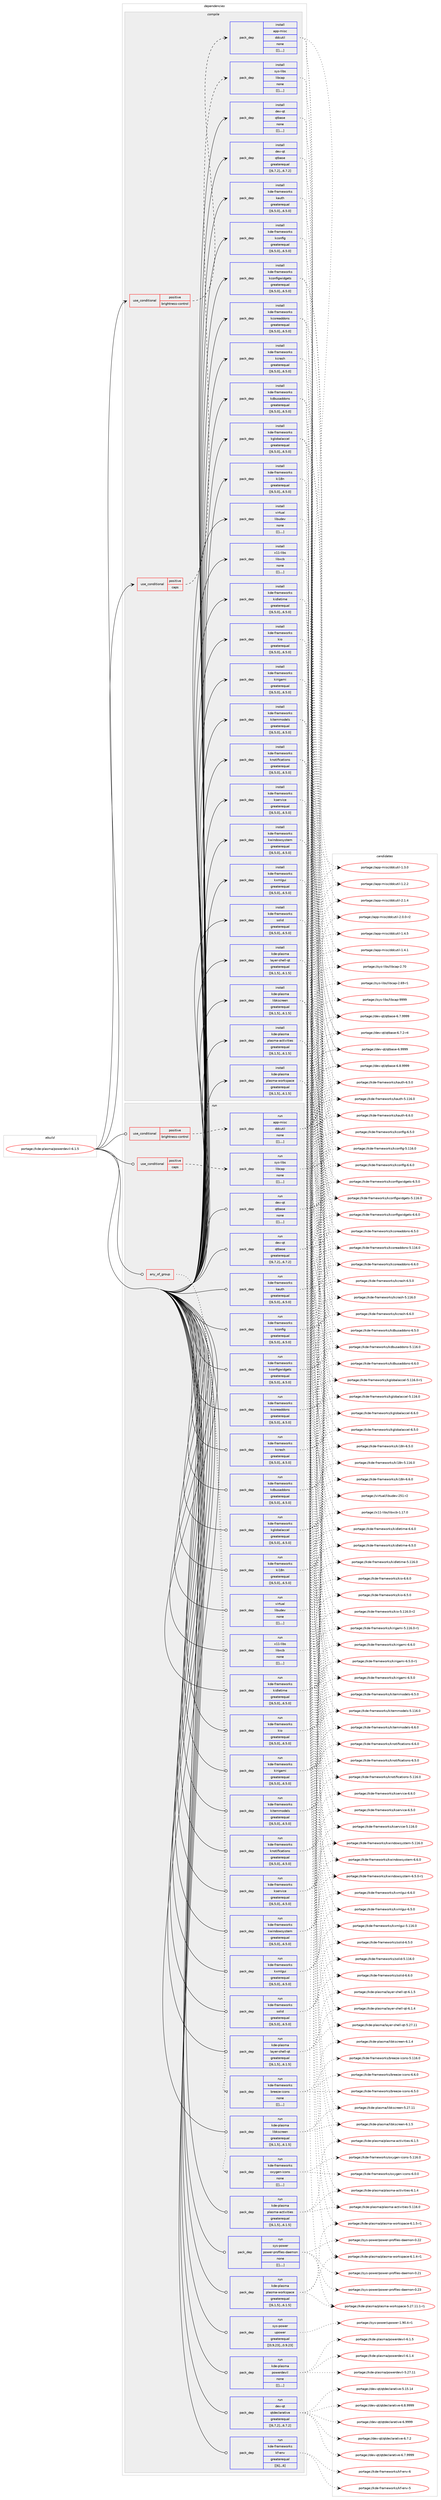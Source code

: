 digraph prolog {

# *************
# Graph options
# *************

newrank=true;
concentrate=true;
compound=true;
graph [rankdir=LR,fontname=Helvetica,fontsize=10,ranksep=1.5];#, ranksep=2.5, nodesep=0.2];
edge  [arrowhead=vee];
node  [fontname=Helvetica,fontsize=10];

# **********
# The ebuild
# **********

subgraph cluster_leftcol {
color=gray;
label=<<i>ebuild</i>>;
id [label="portage://kde-plasma/powerdevil-6.1.5", color=red, width=4, href="../kde-plasma/powerdevil-6.1.5.svg"];
}

# ****************
# The dependencies
# ****************

subgraph cluster_midcol {
color=gray;
label=<<i>dependencies</i>>;
subgraph cluster_compile {
fillcolor="#eeeeee";
style=filled;
label=<<i>compile</i>>;
subgraph cond71335 {
dependency286761 [label=<<TABLE BORDER="0" CELLBORDER="1" CELLSPACING="0" CELLPADDING="4"><TR><TD ROWSPAN="3" CELLPADDING="10">use_conditional</TD></TR><TR><TD>positive</TD></TR><TR><TD>brightness-control</TD></TR></TABLE>>, shape=none, color=red];
subgraph pack213076 {
dependency286762 [label=<<TABLE BORDER="0" CELLBORDER="1" CELLSPACING="0" CELLPADDING="4" WIDTH="220"><TR><TD ROWSPAN="6" CELLPADDING="30">pack_dep</TD></TR><TR><TD WIDTH="110">install</TD></TR><TR><TD>app-misc</TD></TR><TR><TD>ddcutil</TD></TR><TR><TD>none</TD></TR><TR><TD>[[],,,,]</TD></TR></TABLE>>, shape=none, color=blue];
}
dependency286761:e -> dependency286762:w [weight=20,style="dashed",arrowhead="vee"];
}
id:e -> dependency286761:w [weight=20,style="solid",arrowhead="vee"];
subgraph cond71336 {
dependency286763 [label=<<TABLE BORDER="0" CELLBORDER="1" CELLSPACING="0" CELLPADDING="4"><TR><TD ROWSPAN="3" CELLPADDING="10">use_conditional</TD></TR><TR><TD>positive</TD></TR><TR><TD>caps</TD></TR></TABLE>>, shape=none, color=red];
subgraph pack213077 {
dependency286764 [label=<<TABLE BORDER="0" CELLBORDER="1" CELLSPACING="0" CELLPADDING="4" WIDTH="220"><TR><TD ROWSPAN="6" CELLPADDING="30">pack_dep</TD></TR><TR><TD WIDTH="110">install</TD></TR><TR><TD>sys-libs</TD></TR><TR><TD>libcap</TD></TR><TR><TD>none</TD></TR><TR><TD>[[],,,,]</TD></TR></TABLE>>, shape=none, color=blue];
}
dependency286763:e -> dependency286764:w [weight=20,style="dashed",arrowhead="vee"];
}
id:e -> dependency286763:w [weight=20,style="solid",arrowhead="vee"];
subgraph pack213078 {
dependency286765 [label=<<TABLE BORDER="0" CELLBORDER="1" CELLSPACING="0" CELLPADDING="4" WIDTH="220"><TR><TD ROWSPAN="6" CELLPADDING="30">pack_dep</TD></TR><TR><TD WIDTH="110">install</TD></TR><TR><TD>dev-qt</TD></TR><TR><TD>qtbase</TD></TR><TR><TD>greaterequal</TD></TR><TR><TD>[[6,7,2],,,6.7.2]</TD></TR></TABLE>>, shape=none, color=blue];
}
id:e -> dependency286765:w [weight=20,style="solid",arrowhead="vee"];
subgraph pack213079 {
dependency286766 [label=<<TABLE BORDER="0" CELLBORDER="1" CELLSPACING="0" CELLPADDING="4" WIDTH="220"><TR><TD ROWSPAN="6" CELLPADDING="30">pack_dep</TD></TR><TR><TD WIDTH="110">install</TD></TR><TR><TD>dev-qt</TD></TR><TR><TD>qtbase</TD></TR><TR><TD>none</TD></TR><TR><TD>[[],,,,]</TD></TR></TABLE>>, shape=none, color=blue];
}
id:e -> dependency286766:w [weight=20,style="solid",arrowhead="vee"];
subgraph pack213080 {
dependency286767 [label=<<TABLE BORDER="0" CELLBORDER="1" CELLSPACING="0" CELLPADDING="4" WIDTH="220"><TR><TD ROWSPAN="6" CELLPADDING="30">pack_dep</TD></TR><TR><TD WIDTH="110">install</TD></TR><TR><TD>kde-frameworks</TD></TR><TR><TD>kauth</TD></TR><TR><TD>greaterequal</TD></TR><TR><TD>[[6,5,0],,,6.5.0]</TD></TR></TABLE>>, shape=none, color=blue];
}
id:e -> dependency286767:w [weight=20,style="solid",arrowhead="vee"];
subgraph pack213081 {
dependency286768 [label=<<TABLE BORDER="0" CELLBORDER="1" CELLSPACING="0" CELLPADDING="4" WIDTH="220"><TR><TD ROWSPAN="6" CELLPADDING="30">pack_dep</TD></TR><TR><TD WIDTH="110">install</TD></TR><TR><TD>kde-frameworks</TD></TR><TR><TD>kconfig</TD></TR><TR><TD>greaterequal</TD></TR><TR><TD>[[6,5,0],,,6.5.0]</TD></TR></TABLE>>, shape=none, color=blue];
}
id:e -> dependency286768:w [weight=20,style="solid",arrowhead="vee"];
subgraph pack213082 {
dependency286769 [label=<<TABLE BORDER="0" CELLBORDER="1" CELLSPACING="0" CELLPADDING="4" WIDTH="220"><TR><TD ROWSPAN="6" CELLPADDING="30">pack_dep</TD></TR><TR><TD WIDTH="110">install</TD></TR><TR><TD>kde-frameworks</TD></TR><TR><TD>kconfigwidgets</TD></TR><TR><TD>greaterequal</TD></TR><TR><TD>[[6,5,0],,,6.5.0]</TD></TR></TABLE>>, shape=none, color=blue];
}
id:e -> dependency286769:w [weight=20,style="solid",arrowhead="vee"];
subgraph pack213083 {
dependency286770 [label=<<TABLE BORDER="0" CELLBORDER="1" CELLSPACING="0" CELLPADDING="4" WIDTH="220"><TR><TD ROWSPAN="6" CELLPADDING="30">pack_dep</TD></TR><TR><TD WIDTH="110">install</TD></TR><TR><TD>kde-frameworks</TD></TR><TR><TD>kcoreaddons</TD></TR><TR><TD>greaterequal</TD></TR><TR><TD>[[6,5,0],,,6.5.0]</TD></TR></TABLE>>, shape=none, color=blue];
}
id:e -> dependency286770:w [weight=20,style="solid",arrowhead="vee"];
subgraph pack213084 {
dependency286771 [label=<<TABLE BORDER="0" CELLBORDER="1" CELLSPACING="0" CELLPADDING="4" WIDTH="220"><TR><TD ROWSPAN="6" CELLPADDING="30">pack_dep</TD></TR><TR><TD WIDTH="110">install</TD></TR><TR><TD>kde-frameworks</TD></TR><TR><TD>kcrash</TD></TR><TR><TD>greaterequal</TD></TR><TR><TD>[[6,5,0],,,6.5.0]</TD></TR></TABLE>>, shape=none, color=blue];
}
id:e -> dependency286771:w [weight=20,style="solid",arrowhead="vee"];
subgraph pack213085 {
dependency286772 [label=<<TABLE BORDER="0" CELLBORDER="1" CELLSPACING="0" CELLPADDING="4" WIDTH="220"><TR><TD ROWSPAN="6" CELLPADDING="30">pack_dep</TD></TR><TR><TD WIDTH="110">install</TD></TR><TR><TD>kde-frameworks</TD></TR><TR><TD>kdbusaddons</TD></TR><TR><TD>greaterequal</TD></TR><TR><TD>[[6,5,0],,,6.5.0]</TD></TR></TABLE>>, shape=none, color=blue];
}
id:e -> dependency286772:w [weight=20,style="solid",arrowhead="vee"];
subgraph pack213086 {
dependency286773 [label=<<TABLE BORDER="0" CELLBORDER="1" CELLSPACING="0" CELLPADDING="4" WIDTH="220"><TR><TD ROWSPAN="6" CELLPADDING="30">pack_dep</TD></TR><TR><TD WIDTH="110">install</TD></TR><TR><TD>kde-frameworks</TD></TR><TR><TD>kglobalaccel</TD></TR><TR><TD>greaterequal</TD></TR><TR><TD>[[6,5,0],,,6.5.0]</TD></TR></TABLE>>, shape=none, color=blue];
}
id:e -> dependency286773:w [weight=20,style="solid",arrowhead="vee"];
subgraph pack213087 {
dependency286774 [label=<<TABLE BORDER="0" CELLBORDER="1" CELLSPACING="0" CELLPADDING="4" WIDTH="220"><TR><TD ROWSPAN="6" CELLPADDING="30">pack_dep</TD></TR><TR><TD WIDTH="110">install</TD></TR><TR><TD>kde-frameworks</TD></TR><TR><TD>ki18n</TD></TR><TR><TD>greaterequal</TD></TR><TR><TD>[[6,5,0],,,6.5.0]</TD></TR></TABLE>>, shape=none, color=blue];
}
id:e -> dependency286774:w [weight=20,style="solid",arrowhead="vee"];
subgraph pack213088 {
dependency286775 [label=<<TABLE BORDER="0" CELLBORDER="1" CELLSPACING="0" CELLPADDING="4" WIDTH="220"><TR><TD ROWSPAN="6" CELLPADDING="30">pack_dep</TD></TR><TR><TD WIDTH="110">install</TD></TR><TR><TD>kde-frameworks</TD></TR><TR><TD>kidletime</TD></TR><TR><TD>greaterequal</TD></TR><TR><TD>[[6,5,0],,,6.5.0]</TD></TR></TABLE>>, shape=none, color=blue];
}
id:e -> dependency286775:w [weight=20,style="solid",arrowhead="vee"];
subgraph pack213089 {
dependency286776 [label=<<TABLE BORDER="0" CELLBORDER="1" CELLSPACING="0" CELLPADDING="4" WIDTH="220"><TR><TD ROWSPAN="6" CELLPADDING="30">pack_dep</TD></TR><TR><TD WIDTH="110">install</TD></TR><TR><TD>kde-frameworks</TD></TR><TR><TD>kio</TD></TR><TR><TD>greaterequal</TD></TR><TR><TD>[[6,5,0],,,6.5.0]</TD></TR></TABLE>>, shape=none, color=blue];
}
id:e -> dependency286776:w [weight=20,style="solid",arrowhead="vee"];
subgraph pack213090 {
dependency286777 [label=<<TABLE BORDER="0" CELLBORDER="1" CELLSPACING="0" CELLPADDING="4" WIDTH="220"><TR><TD ROWSPAN="6" CELLPADDING="30">pack_dep</TD></TR><TR><TD WIDTH="110">install</TD></TR><TR><TD>kde-frameworks</TD></TR><TR><TD>kirigami</TD></TR><TR><TD>greaterequal</TD></TR><TR><TD>[[6,5,0],,,6.5.0]</TD></TR></TABLE>>, shape=none, color=blue];
}
id:e -> dependency286777:w [weight=20,style="solid",arrowhead="vee"];
subgraph pack213091 {
dependency286778 [label=<<TABLE BORDER="0" CELLBORDER="1" CELLSPACING="0" CELLPADDING="4" WIDTH="220"><TR><TD ROWSPAN="6" CELLPADDING="30">pack_dep</TD></TR><TR><TD WIDTH="110">install</TD></TR><TR><TD>kde-frameworks</TD></TR><TR><TD>kitemmodels</TD></TR><TR><TD>greaterequal</TD></TR><TR><TD>[[6,5,0],,,6.5.0]</TD></TR></TABLE>>, shape=none, color=blue];
}
id:e -> dependency286778:w [weight=20,style="solid",arrowhead="vee"];
subgraph pack213092 {
dependency286779 [label=<<TABLE BORDER="0" CELLBORDER="1" CELLSPACING="0" CELLPADDING="4" WIDTH="220"><TR><TD ROWSPAN="6" CELLPADDING="30">pack_dep</TD></TR><TR><TD WIDTH="110">install</TD></TR><TR><TD>kde-frameworks</TD></TR><TR><TD>knotifications</TD></TR><TR><TD>greaterequal</TD></TR><TR><TD>[[6,5,0],,,6.5.0]</TD></TR></TABLE>>, shape=none, color=blue];
}
id:e -> dependency286779:w [weight=20,style="solid",arrowhead="vee"];
subgraph pack213093 {
dependency286780 [label=<<TABLE BORDER="0" CELLBORDER="1" CELLSPACING="0" CELLPADDING="4" WIDTH="220"><TR><TD ROWSPAN="6" CELLPADDING="30">pack_dep</TD></TR><TR><TD WIDTH="110">install</TD></TR><TR><TD>kde-frameworks</TD></TR><TR><TD>kservice</TD></TR><TR><TD>greaterequal</TD></TR><TR><TD>[[6,5,0],,,6.5.0]</TD></TR></TABLE>>, shape=none, color=blue];
}
id:e -> dependency286780:w [weight=20,style="solid",arrowhead="vee"];
subgraph pack213094 {
dependency286781 [label=<<TABLE BORDER="0" CELLBORDER="1" CELLSPACING="0" CELLPADDING="4" WIDTH="220"><TR><TD ROWSPAN="6" CELLPADDING="30">pack_dep</TD></TR><TR><TD WIDTH="110">install</TD></TR><TR><TD>kde-frameworks</TD></TR><TR><TD>kwindowsystem</TD></TR><TR><TD>greaterequal</TD></TR><TR><TD>[[6,5,0],,,6.5.0]</TD></TR></TABLE>>, shape=none, color=blue];
}
id:e -> dependency286781:w [weight=20,style="solid",arrowhead="vee"];
subgraph pack213095 {
dependency286782 [label=<<TABLE BORDER="0" CELLBORDER="1" CELLSPACING="0" CELLPADDING="4" WIDTH="220"><TR><TD ROWSPAN="6" CELLPADDING="30">pack_dep</TD></TR><TR><TD WIDTH="110">install</TD></TR><TR><TD>kde-frameworks</TD></TR><TR><TD>kxmlgui</TD></TR><TR><TD>greaterequal</TD></TR><TR><TD>[[6,5,0],,,6.5.0]</TD></TR></TABLE>>, shape=none, color=blue];
}
id:e -> dependency286782:w [weight=20,style="solid",arrowhead="vee"];
subgraph pack213096 {
dependency286783 [label=<<TABLE BORDER="0" CELLBORDER="1" CELLSPACING="0" CELLPADDING="4" WIDTH="220"><TR><TD ROWSPAN="6" CELLPADDING="30">pack_dep</TD></TR><TR><TD WIDTH="110">install</TD></TR><TR><TD>kde-frameworks</TD></TR><TR><TD>solid</TD></TR><TR><TD>greaterequal</TD></TR><TR><TD>[[6,5,0],,,6.5.0]</TD></TR></TABLE>>, shape=none, color=blue];
}
id:e -> dependency286783:w [weight=20,style="solid",arrowhead="vee"];
subgraph pack213097 {
dependency286784 [label=<<TABLE BORDER="0" CELLBORDER="1" CELLSPACING="0" CELLPADDING="4" WIDTH="220"><TR><TD ROWSPAN="6" CELLPADDING="30">pack_dep</TD></TR><TR><TD WIDTH="110">install</TD></TR><TR><TD>kde-plasma</TD></TR><TR><TD>layer-shell-qt</TD></TR><TR><TD>greaterequal</TD></TR><TR><TD>[[6,1,5],,,6.1.5]</TD></TR></TABLE>>, shape=none, color=blue];
}
id:e -> dependency286784:w [weight=20,style="solid",arrowhead="vee"];
subgraph pack213098 {
dependency286785 [label=<<TABLE BORDER="0" CELLBORDER="1" CELLSPACING="0" CELLPADDING="4" WIDTH="220"><TR><TD ROWSPAN="6" CELLPADDING="30">pack_dep</TD></TR><TR><TD WIDTH="110">install</TD></TR><TR><TD>kde-plasma</TD></TR><TR><TD>libkscreen</TD></TR><TR><TD>greaterequal</TD></TR><TR><TD>[[6,1,5],,,6.1.5]</TD></TR></TABLE>>, shape=none, color=blue];
}
id:e -> dependency286785:w [weight=20,style="solid",arrowhead="vee"];
subgraph pack213099 {
dependency286786 [label=<<TABLE BORDER="0" CELLBORDER="1" CELLSPACING="0" CELLPADDING="4" WIDTH="220"><TR><TD ROWSPAN="6" CELLPADDING="30">pack_dep</TD></TR><TR><TD WIDTH="110">install</TD></TR><TR><TD>kde-plasma</TD></TR><TR><TD>plasma-activities</TD></TR><TR><TD>greaterequal</TD></TR><TR><TD>[[6,1,5],,,6.1.5]</TD></TR></TABLE>>, shape=none, color=blue];
}
id:e -> dependency286786:w [weight=20,style="solid",arrowhead="vee"];
subgraph pack213100 {
dependency286787 [label=<<TABLE BORDER="0" CELLBORDER="1" CELLSPACING="0" CELLPADDING="4" WIDTH="220"><TR><TD ROWSPAN="6" CELLPADDING="30">pack_dep</TD></TR><TR><TD WIDTH="110">install</TD></TR><TR><TD>kde-plasma</TD></TR><TR><TD>plasma-workspace</TD></TR><TR><TD>greaterequal</TD></TR><TR><TD>[[6,1,5],,,6.1.5]</TD></TR></TABLE>>, shape=none, color=blue];
}
id:e -> dependency286787:w [weight=20,style="solid",arrowhead="vee"];
subgraph pack213101 {
dependency286788 [label=<<TABLE BORDER="0" CELLBORDER="1" CELLSPACING="0" CELLPADDING="4" WIDTH="220"><TR><TD ROWSPAN="6" CELLPADDING="30">pack_dep</TD></TR><TR><TD WIDTH="110">install</TD></TR><TR><TD>virtual</TD></TR><TR><TD>libudev</TD></TR><TR><TD>none</TD></TR><TR><TD>[[],,,,]</TD></TR></TABLE>>, shape=none, color=blue];
}
id:e -> dependency286788:w [weight=20,style="solid",arrowhead="vee"];
subgraph pack213102 {
dependency286789 [label=<<TABLE BORDER="0" CELLBORDER="1" CELLSPACING="0" CELLPADDING="4" WIDTH="220"><TR><TD ROWSPAN="6" CELLPADDING="30">pack_dep</TD></TR><TR><TD WIDTH="110">install</TD></TR><TR><TD>x11-libs</TD></TR><TR><TD>libxcb</TD></TR><TR><TD>none</TD></TR><TR><TD>[[],,,,]</TD></TR></TABLE>>, shape=none, color=blue];
}
id:e -> dependency286789:w [weight=20,style="solid",arrowhead="vee"];
}
subgraph cluster_compileandrun {
fillcolor="#eeeeee";
style=filled;
label=<<i>compile and run</i>>;
}
subgraph cluster_run {
fillcolor="#eeeeee";
style=filled;
label=<<i>run</i>>;
subgraph any2188 {
dependency286790 [label=<<TABLE BORDER="0" CELLBORDER="1" CELLSPACING="0" CELLPADDING="4"><TR><TD CELLPADDING="10">any_of_group</TD></TR></TABLE>>, shape=none, color=red];subgraph pack213103 {
dependency286791 [label=<<TABLE BORDER="0" CELLBORDER="1" CELLSPACING="0" CELLPADDING="4" WIDTH="220"><TR><TD ROWSPAN="6" CELLPADDING="30">pack_dep</TD></TR><TR><TD WIDTH="110">run</TD></TR><TR><TD>kde-frameworks</TD></TR><TR><TD>breeze-icons</TD></TR><TR><TD>none</TD></TR><TR><TD>[[],,,,]</TD></TR></TABLE>>, shape=none, color=blue];
}
dependency286790:e -> dependency286791:w [weight=20,style="dotted",arrowhead="oinv"];
subgraph pack213104 {
dependency286792 [label=<<TABLE BORDER="0" CELLBORDER="1" CELLSPACING="0" CELLPADDING="4" WIDTH="220"><TR><TD ROWSPAN="6" CELLPADDING="30">pack_dep</TD></TR><TR><TD WIDTH="110">run</TD></TR><TR><TD>kde-frameworks</TD></TR><TR><TD>oxygen-icons</TD></TR><TR><TD>none</TD></TR><TR><TD>[[],,,,]</TD></TR></TABLE>>, shape=none, color=blue];
}
dependency286790:e -> dependency286792:w [weight=20,style="dotted",arrowhead="oinv"];
}
id:e -> dependency286790:w [weight=20,style="solid",arrowhead="odot"];
subgraph cond71337 {
dependency286793 [label=<<TABLE BORDER="0" CELLBORDER="1" CELLSPACING="0" CELLPADDING="4"><TR><TD ROWSPAN="3" CELLPADDING="10">use_conditional</TD></TR><TR><TD>positive</TD></TR><TR><TD>brightness-control</TD></TR></TABLE>>, shape=none, color=red];
subgraph pack213105 {
dependency286794 [label=<<TABLE BORDER="0" CELLBORDER="1" CELLSPACING="0" CELLPADDING="4" WIDTH="220"><TR><TD ROWSPAN="6" CELLPADDING="30">pack_dep</TD></TR><TR><TD WIDTH="110">run</TD></TR><TR><TD>app-misc</TD></TR><TR><TD>ddcutil</TD></TR><TR><TD>none</TD></TR><TR><TD>[[],,,,]</TD></TR></TABLE>>, shape=none, color=blue];
}
dependency286793:e -> dependency286794:w [weight=20,style="dashed",arrowhead="vee"];
}
id:e -> dependency286793:w [weight=20,style="solid",arrowhead="odot"];
subgraph cond71338 {
dependency286795 [label=<<TABLE BORDER="0" CELLBORDER="1" CELLSPACING="0" CELLPADDING="4"><TR><TD ROWSPAN="3" CELLPADDING="10">use_conditional</TD></TR><TR><TD>positive</TD></TR><TR><TD>caps</TD></TR></TABLE>>, shape=none, color=red];
subgraph pack213106 {
dependency286796 [label=<<TABLE BORDER="0" CELLBORDER="1" CELLSPACING="0" CELLPADDING="4" WIDTH="220"><TR><TD ROWSPAN="6" CELLPADDING="30">pack_dep</TD></TR><TR><TD WIDTH="110">run</TD></TR><TR><TD>sys-libs</TD></TR><TR><TD>libcap</TD></TR><TR><TD>none</TD></TR><TR><TD>[[],,,,]</TD></TR></TABLE>>, shape=none, color=blue];
}
dependency286795:e -> dependency286796:w [weight=20,style="dashed",arrowhead="vee"];
}
id:e -> dependency286795:w [weight=20,style="solid",arrowhead="odot"];
subgraph pack213107 {
dependency286797 [label=<<TABLE BORDER="0" CELLBORDER="1" CELLSPACING="0" CELLPADDING="4" WIDTH="220"><TR><TD ROWSPAN="6" CELLPADDING="30">pack_dep</TD></TR><TR><TD WIDTH="110">run</TD></TR><TR><TD>dev-qt</TD></TR><TR><TD>qtbase</TD></TR><TR><TD>greaterequal</TD></TR><TR><TD>[[6,7,2],,,6.7.2]</TD></TR></TABLE>>, shape=none, color=blue];
}
id:e -> dependency286797:w [weight=20,style="solid",arrowhead="odot"];
subgraph pack213108 {
dependency286798 [label=<<TABLE BORDER="0" CELLBORDER="1" CELLSPACING="0" CELLPADDING="4" WIDTH="220"><TR><TD ROWSPAN="6" CELLPADDING="30">pack_dep</TD></TR><TR><TD WIDTH="110">run</TD></TR><TR><TD>dev-qt</TD></TR><TR><TD>qtbase</TD></TR><TR><TD>none</TD></TR><TR><TD>[[],,,,]</TD></TR></TABLE>>, shape=none, color=blue];
}
id:e -> dependency286798:w [weight=20,style="solid",arrowhead="odot"];
subgraph pack213109 {
dependency286799 [label=<<TABLE BORDER="0" CELLBORDER="1" CELLSPACING="0" CELLPADDING="4" WIDTH="220"><TR><TD ROWSPAN="6" CELLPADDING="30">pack_dep</TD></TR><TR><TD WIDTH="110">run</TD></TR><TR><TD>dev-qt</TD></TR><TR><TD>qtdeclarative</TD></TR><TR><TD>greaterequal</TD></TR><TR><TD>[[6,7,2],,,6.7.2]</TD></TR></TABLE>>, shape=none, color=blue];
}
id:e -> dependency286799:w [weight=20,style="solid",arrowhead="odot"];
subgraph pack213110 {
dependency286800 [label=<<TABLE BORDER="0" CELLBORDER="1" CELLSPACING="0" CELLPADDING="4" WIDTH="220"><TR><TD ROWSPAN="6" CELLPADDING="30">pack_dep</TD></TR><TR><TD WIDTH="110">run</TD></TR><TR><TD>kde-frameworks</TD></TR><TR><TD>kauth</TD></TR><TR><TD>greaterequal</TD></TR><TR><TD>[[6,5,0],,,6.5.0]</TD></TR></TABLE>>, shape=none, color=blue];
}
id:e -> dependency286800:w [weight=20,style="solid",arrowhead="odot"];
subgraph pack213111 {
dependency286801 [label=<<TABLE BORDER="0" CELLBORDER="1" CELLSPACING="0" CELLPADDING="4" WIDTH="220"><TR><TD ROWSPAN="6" CELLPADDING="30">pack_dep</TD></TR><TR><TD WIDTH="110">run</TD></TR><TR><TD>kde-frameworks</TD></TR><TR><TD>kconfig</TD></TR><TR><TD>greaterequal</TD></TR><TR><TD>[[6,5,0],,,6.5.0]</TD></TR></TABLE>>, shape=none, color=blue];
}
id:e -> dependency286801:w [weight=20,style="solid",arrowhead="odot"];
subgraph pack213112 {
dependency286802 [label=<<TABLE BORDER="0" CELLBORDER="1" CELLSPACING="0" CELLPADDING="4" WIDTH="220"><TR><TD ROWSPAN="6" CELLPADDING="30">pack_dep</TD></TR><TR><TD WIDTH="110">run</TD></TR><TR><TD>kde-frameworks</TD></TR><TR><TD>kconfigwidgets</TD></TR><TR><TD>greaterequal</TD></TR><TR><TD>[[6,5,0],,,6.5.0]</TD></TR></TABLE>>, shape=none, color=blue];
}
id:e -> dependency286802:w [weight=20,style="solid",arrowhead="odot"];
subgraph pack213113 {
dependency286803 [label=<<TABLE BORDER="0" CELLBORDER="1" CELLSPACING="0" CELLPADDING="4" WIDTH="220"><TR><TD ROWSPAN="6" CELLPADDING="30">pack_dep</TD></TR><TR><TD WIDTH="110">run</TD></TR><TR><TD>kde-frameworks</TD></TR><TR><TD>kcoreaddons</TD></TR><TR><TD>greaterequal</TD></TR><TR><TD>[[6,5,0],,,6.5.0]</TD></TR></TABLE>>, shape=none, color=blue];
}
id:e -> dependency286803:w [weight=20,style="solid",arrowhead="odot"];
subgraph pack213114 {
dependency286804 [label=<<TABLE BORDER="0" CELLBORDER="1" CELLSPACING="0" CELLPADDING="4" WIDTH="220"><TR><TD ROWSPAN="6" CELLPADDING="30">pack_dep</TD></TR><TR><TD WIDTH="110">run</TD></TR><TR><TD>kde-frameworks</TD></TR><TR><TD>kcrash</TD></TR><TR><TD>greaterequal</TD></TR><TR><TD>[[6,5,0],,,6.5.0]</TD></TR></TABLE>>, shape=none, color=blue];
}
id:e -> dependency286804:w [weight=20,style="solid",arrowhead="odot"];
subgraph pack213115 {
dependency286805 [label=<<TABLE BORDER="0" CELLBORDER="1" CELLSPACING="0" CELLPADDING="4" WIDTH="220"><TR><TD ROWSPAN="6" CELLPADDING="30">pack_dep</TD></TR><TR><TD WIDTH="110">run</TD></TR><TR><TD>kde-frameworks</TD></TR><TR><TD>kdbusaddons</TD></TR><TR><TD>greaterequal</TD></TR><TR><TD>[[6,5,0],,,6.5.0]</TD></TR></TABLE>>, shape=none, color=blue];
}
id:e -> dependency286805:w [weight=20,style="solid",arrowhead="odot"];
subgraph pack213116 {
dependency286806 [label=<<TABLE BORDER="0" CELLBORDER="1" CELLSPACING="0" CELLPADDING="4" WIDTH="220"><TR><TD ROWSPAN="6" CELLPADDING="30">pack_dep</TD></TR><TR><TD WIDTH="110">run</TD></TR><TR><TD>kde-frameworks</TD></TR><TR><TD>kf-env</TD></TR><TR><TD>greaterequal</TD></TR><TR><TD>[[6],,,6]</TD></TR></TABLE>>, shape=none, color=blue];
}
id:e -> dependency286806:w [weight=20,style="solid",arrowhead="odot"];
subgraph pack213117 {
dependency286807 [label=<<TABLE BORDER="0" CELLBORDER="1" CELLSPACING="0" CELLPADDING="4" WIDTH="220"><TR><TD ROWSPAN="6" CELLPADDING="30">pack_dep</TD></TR><TR><TD WIDTH="110">run</TD></TR><TR><TD>kde-frameworks</TD></TR><TR><TD>kglobalaccel</TD></TR><TR><TD>greaterequal</TD></TR><TR><TD>[[6,5,0],,,6.5.0]</TD></TR></TABLE>>, shape=none, color=blue];
}
id:e -> dependency286807:w [weight=20,style="solid",arrowhead="odot"];
subgraph pack213118 {
dependency286808 [label=<<TABLE BORDER="0" CELLBORDER="1" CELLSPACING="0" CELLPADDING="4" WIDTH="220"><TR><TD ROWSPAN="6" CELLPADDING="30">pack_dep</TD></TR><TR><TD WIDTH="110">run</TD></TR><TR><TD>kde-frameworks</TD></TR><TR><TD>ki18n</TD></TR><TR><TD>greaterequal</TD></TR><TR><TD>[[6,5,0],,,6.5.0]</TD></TR></TABLE>>, shape=none, color=blue];
}
id:e -> dependency286808:w [weight=20,style="solid",arrowhead="odot"];
subgraph pack213119 {
dependency286809 [label=<<TABLE BORDER="0" CELLBORDER="1" CELLSPACING="0" CELLPADDING="4" WIDTH="220"><TR><TD ROWSPAN="6" CELLPADDING="30">pack_dep</TD></TR><TR><TD WIDTH="110">run</TD></TR><TR><TD>kde-frameworks</TD></TR><TR><TD>kidletime</TD></TR><TR><TD>greaterequal</TD></TR><TR><TD>[[6,5,0],,,6.5.0]</TD></TR></TABLE>>, shape=none, color=blue];
}
id:e -> dependency286809:w [weight=20,style="solid",arrowhead="odot"];
subgraph pack213120 {
dependency286810 [label=<<TABLE BORDER="0" CELLBORDER="1" CELLSPACING="0" CELLPADDING="4" WIDTH="220"><TR><TD ROWSPAN="6" CELLPADDING="30">pack_dep</TD></TR><TR><TD WIDTH="110">run</TD></TR><TR><TD>kde-frameworks</TD></TR><TR><TD>kio</TD></TR><TR><TD>greaterequal</TD></TR><TR><TD>[[6,5,0],,,6.5.0]</TD></TR></TABLE>>, shape=none, color=blue];
}
id:e -> dependency286810:w [weight=20,style="solid",arrowhead="odot"];
subgraph pack213121 {
dependency286811 [label=<<TABLE BORDER="0" CELLBORDER="1" CELLSPACING="0" CELLPADDING="4" WIDTH="220"><TR><TD ROWSPAN="6" CELLPADDING="30">pack_dep</TD></TR><TR><TD WIDTH="110">run</TD></TR><TR><TD>kde-frameworks</TD></TR><TR><TD>kirigami</TD></TR><TR><TD>greaterequal</TD></TR><TR><TD>[[6,5,0],,,6.5.0]</TD></TR></TABLE>>, shape=none, color=blue];
}
id:e -> dependency286811:w [weight=20,style="solid",arrowhead="odot"];
subgraph pack213122 {
dependency286812 [label=<<TABLE BORDER="0" CELLBORDER="1" CELLSPACING="0" CELLPADDING="4" WIDTH="220"><TR><TD ROWSPAN="6" CELLPADDING="30">pack_dep</TD></TR><TR><TD WIDTH="110">run</TD></TR><TR><TD>kde-frameworks</TD></TR><TR><TD>kitemmodels</TD></TR><TR><TD>greaterequal</TD></TR><TR><TD>[[6,5,0],,,6.5.0]</TD></TR></TABLE>>, shape=none, color=blue];
}
id:e -> dependency286812:w [weight=20,style="solid",arrowhead="odot"];
subgraph pack213123 {
dependency286813 [label=<<TABLE BORDER="0" CELLBORDER="1" CELLSPACING="0" CELLPADDING="4" WIDTH="220"><TR><TD ROWSPAN="6" CELLPADDING="30">pack_dep</TD></TR><TR><TD WIDTH="110">run</TD></TR><TR><TD>kde-frameworks</TD></TR><TR><TD>knotifications</TD></TR><TR><TD>greaterequal</TD></TR><TR><TD>[[6,5,0],,,6.5.0]</TD></TR></TABLE>>, shape=none, color=blue];
}
id:e -> dependency286813:w [weight=20,style="solid",arrowhead="odot"];
subgraph pack213124 {
dependency286814 [label=<<TABLE BORDER="0" CELLBORDER="1" CELLSPACING="0" CELLPADDING="4" WIDTH="220"><TR><TD ROWSPAN="6" CELLPADDING="30">pack_dep</TD></TR><TR><TD WIDTH="110">run</TD></TR><TR><TD>kde-frameworks</TD></TR><TR><TD>kservice</TD></TR><TR><TD>greaterequal</TD></TR><TR><TD>[[6,5,0],,,6.5.0]</TD></TR></TABLE>>, shape=none, color=blue];
}
id:e -> dependency286814:w [weight=20,style="solid",arrowhead="odot"];
subgraph pack213125 {
dependency286815 [label=<<TABLE BORDER="0" CELLBORDER="1" CELLSPACING="0" CELLPADDING="4" WIDTH="220"><TR><TD ROWSPAN="6" CELLPADDING="30">pack_dep</TD></TR><TR><TD WIDTH="110">run</TD></TR><TR><TD>kde-frameworks</TD></TR><TR><TD>kwindowsystem</TD></TR><TR><TD>greaterequal</TD></TR><TR><TD>[[6,5,0],,,6.5.0]</TD></TR></TABLE>>, shape=none, color=blue];
}
id:e -> dependency286815:w [weight=20,style="solid",arrowhead="odot"];
subgraph pack213126 {
dependency286816 [label=<<TABLE BORDER="0" CELLBORDER="1" CELLSPACING="0" CELLPADDING="4" WIDTH="220"><TR><TD ROWSPAN="6" CELLPADDING="30">pack_dep</TD></TR><TR><TD WIDTH="110">run</TD></TR><TR><TD>kde-frameworks</TD></TR><TR><TD>kxmlgui</TD></TR><TR><TD>greaterequal</TD></TR><TR><TD>[[6,5,0],,,6.5.0]</TD></TR></TABLE>>, shape=none, color=blue];
}
id:e -> dependency286816:w [weight=20,style="solid",arrowhead="odot"];
subgraph pack213127 {
dependency286817 [label=<<TABLE BORDER="0" CELLBORDER="1" CELLSPACING="0" CELLPADDING="4" WIDTH="220"><TR><TD ROWSPAN="6" CELLPADDING="30">pack_dep</TD></TR><TR><TD WIDTH="110">run</TD></TR><TR><TD>kde-frameworks</TD></TR><TR><TD>solid</TD></TR><TR><TD>greaterequal</TD></TR><TR><TD>[[6,5,0],,,6.5.0]</TD></TR></TABLE>>, shape=none, color=blue];
}
id:e -> dependency286817:w [weight=20,style="solid",arrowhead="odot"];
subgraph pack213128 {
dependency286818 [label=<<TABLE BORDER="0" CELLBORDER="1" CELLSPACING="0" CELLPADDING="4" WIDTH="220"><TR><TD ROWSPAN="6" CELLPADDING="30">pack_dep</TD></TR><TR><TD WIDTH="110">run</TD></TR><TR><TD>kde-plasma</TD></TR><TR><TD>layer-shell-qt</TD></TR><TR><TD>greaterequal</TD></TR><TR><TD>[[6,1,5],,,6.1.5]</TD></TR></TABLE>>, shape=none, color=blue];
}
id:e -> dependency286818:w [weight=20,style="solid",arrowhead="odot"];
subgraph pack213129 {
dependency286819 [label=<<TABLE BORDER="0" CELLBORDER="1" CELLSPACING="0" CELLPADDING="4" WIDTH="220"><TR><TD ROWSPAN="6" CELLPADDING="30">pack_dep</TD></TR><TR><TD WIDTH="110">run</TD></TR><TR><TD>kde-plasma</TD></TR><TR><TD>libkscreen</TD></TR><TR><TD>greaterequal</TD></TR><TR><TD>[[6,1,5],,,6.1.5]</TD></TR></TABLE>>, shape=none, color=blue];
}
id:e -> dependency286819:w [weight=20,style="solid",arrowhead="odot"];
subgraph pack213130 {
dependency286820 [label=<<TABLE BORDER="0" CELLBORDER="1" CELLSPACING="0" CELLPADDING="4" WIDTH="220"><TR><TD ROWSPAN="6" CELLPADDING="30">pack_dep</TD></TR><TR><TD WIDTH="110">run</TD></TR><TR><TD>kde-plasma</TD></TR><TR><TD>plasma-activities</TD></TR><TR><TD>greaterequal</TD></TR><TR><TD>[[6,1,5],,,6.1.5]</TD></TR></TABLE>>, shape=none, color=blue];
}
id:e -> dependency286820:w [weight=20,style="solid",arrowhead="odot"];
subgraph pack213131 {
dependency286821 [label=<<TABLE BORDER="0" CELLBORDER="1" CELLSPACING="0" CELLPADDING="4" WIDTH="220"><TR><TD ROWSPAN="6" CELLPADDING="30">pack_dep</TD></TR><TR><TD WIDTH="110">run</TD></TR><TR><TD>kde-plasma</TD></TR><TR><TD>plasma-workspace</TD></TR><TR><TD>greaterequal</TD></TR><TR><TD>[[6,1,5],,,6.1.5]</TD></TR></TABLE>>, shape=none, color=blue];
}
id:e -> dependency286821:w [weight=20,style="solid",arrowhead="odot"];
subgraph pack213132 {
dependency286822 [label=<<TABLE BORDER="0" CELLBORDER="1" CELLSPACING="0" CELLPADDING="4" WIDTH="220"><TR><TD ROWSPAN="6" CELLPADDING="30">pack_dep</TD></TR><TR><TD WIDTH="110">run</TD></TR><TR><TD>sys-power</TD></TR><TR><TD>power-profiles-daemon</TD></TR><TR><TD>none</TD></TR><TR><TD>[[],,,,]</TD></TR></TABLE>>, shape=none, color=blue];
}
id:e -> dependency286822:w [weight=20,style="solid",arrowhead="odot"];
subgraph pack213133 {
dependency286823 [label=<<TABLE BORDER="0" CELLBORDER="1" CELLSPACING="0" CELLPADDING="4" WIDTH="220"><TR><TD ROWSPAN="6" CELLPADDING="30">pack_dep</TD></TR><TR><TD WIDTH="110">run</TD></TR><TR><TD>sys-power</TD></TR><TR><TD>upower</TD></TR><TR><TD>greaterequal</TD></TR><TR><TD>[[0,9,23],,,0.9.23]</TD></TR></TABLE>>, shape=none, color=blue];
}
id:e -> dependency286823:w [weight=20,style="solid",arrowhead="odot"];
subgraph pack213134 {
dependency286824 [label=<<TABLE BORDER="0" CELLBORDER="1" CELLSPACING="0" CELLPADDING="4" WIDTH="220"><TR><TD ROWSPAN="6" CELLPADDING="30">pack_dep</TD></TR><TR><TD WIDTH="110">run</TD></TR><TR><TD>virtual</TD></TR><TR><TD>libudev</TD></TR><TR><TD>none</TD></TR><TR><TD>[[],,,,]</TD></TR></TABLE>>, shape=none, color=blue];
}
id:e -> dependency286824:w [weight=20,style="solid",arrowhead="odot"];
subgraph pack213135 {
dependency286825 [label=<<TABLE BORDER="0" CELLBORDER="1" CELLSPACING="0" CELLPADDING="4" WIDTH="220"><TR><TD ROWSPAN="6" CELLPADDING="30">pack_dep</TD></TR><TR><TD WIDTH="110">run</TD></TR><TR><TD>x11-libs</TD></TR><TR><TD>libxcb</TD></TR><TR><TD>none</TD></TR><TR><TD>[[],,,,]</TD></TR></TABLE>>, shape=none, color=blue];
}
id:e -> dependency286825:w [weight=20,style="solid",arrowhead="odot"];
subgraph pack213136 {
dependency286826 [label=<<TABLE BORDER="0" CELLBORDER="1" CELLSPACING="0" CELLPADDING="4" WIDTH="220"><TR><TD ROWSPAN="6" CELLPADDING="30">pack_dep</TD></TR><TR><TD WIDTH="110">run</TD></TR><TR><TD>kde-plasma</TD></TR><TR><TD>powerdevil</TD></TR><TR><TD>none</TD></TR><TR><TD>[[],,,,]</TD></TR></TABLE>>, shape=none, color=blue];
}
id:e -> dependency286826:w [weight=20,style="solid",arrowhead="odot"];
}
}

# **************
# The candidates
# **************

subgraph cluster_choices {
rank=same;
color=gray;
label=<<i>candidates</i>>;

subgraph choice213076 {
color=black;
nodesep=1;
choice9711211245109105115994710010099117116105108455046494652 [label="portage://app-misc/ddcutil-2.1.4", color=red, width=4,href="../app-misc/ddcutil-2.1.4.svg"];
choice97112112451091051159947100100991171161051084550464846484511450 [label="portage://app-misc/ddcutil-2.0.0-r2", color=red, width=4,href="../app-misc/ddcutil-2.0.0-r2.svg"];
choice9711211245109105115994710010099117116105108454946524653 [label="portage://app-misc/ddcutil-1.4.5", color=red, width=4,href="../app-misc/ddcutil-1.4.5.svg"];
choice9711211245109105115994710010099117116105108454946524649 [label="portage://app-misc/ddcutil-1.4.1", color=red, width=4,href="../app-misc/ddcutil-1.4.1.svg"];
choice9711211245109105115994710010099117116105108454946514648 [label="portage://app-misc/ddcutil-1.3.0", color=red, width=4,href="../app-misc/ddcutil-1.3.0.svg"];
choice9711211245109105115994710010099117116105108454946504650 [label="portage://app-misc/ddcutil-1.2.2", color=red, width=4,href="../app-misc/ddcutil-1.2.2.svg"];
dependency286762:e -> choice9711211245109105115994710010099117116105108455046494652:w [style=dotted,weight="100"];
dependency286762:e -> choice97112112451091051159947100100991171161051084550464846484511450:w [style=dotted,weight="100"];
dependency286762:e -> choice9711211245109105115994710010099117116105108454946524653:w [style=dotted,weight="100"];
dependency286762:e -> choice9711211245109105115994710010099117116105108454946524649:w [style=dotted,weight="100"];
dependency286762:e -> choice9711211245109105115994710010099117116105108454946514648:w [style=dotted,weight="100"];
dependency286762:e -> choice9711211245109105115994710010099117116105108454946504650:w [style=dotted,weight="100"];
}
subgraph choice213077 {
color=black;
nodesep=1;
choice1151211154510810598115471081059899971124557575757 [label="portage://sys-libs/libcap-9999", color=red, width=4,href="../sys-libs/libcap-9999.svg"];
choice1151211154510810598115471081059899971124550465548 [label="portage://sys-libs/libcap-2.70", color=red, width=4,href="../sys-libs/libcap-2.70.svg"];
choice11512111545108105981154710810598999711245504654574511449 [label="portage://sys-libs/libcap-2.69-r1", color=red, width=4,href="../sys-libs/libcap-2.69-r1.svg"];
dependency286764:e -> choice1151211154510810598115471081059899971124557575757:w [style=dotted,weight="100"];
dependency286764:e -> choice1151211154510810598115471081059899971124550465548:w [style=dotted,weight="100"];
dependency286764:e -> choice11512111545108105981154710810598999711245504654574511449:w [style=dotted,weight="100"];
}
subgraph choice213078 {
color=black;
nodesep=1;
choice1001011184511311647113116989711510145544657575757 [label="portage://dev-qt/qtbase-6.9999", color=red, width=4,href="../dev-qt/qtbase-6.9999.svg"];
choice10010111845113116471131169897115101455446564657575757 [label="portage://dev-qt/qtbase-6.8.9999", color=red, width=4,href="../dev-qt/qtbase-6.8.9999.svg"];
choice10010111845113116471131169897115101455446554657575757 [label="portage://dev-qt/qtbase-6.7.9999", color=red, width=4,href="../dev-qt/qtbase-6.7.9999.svg"];
choice100101118451131164711311698971151014554465546504511452 [label="portage://dev-qt/qtbase-6.7.2-r4", color=red, width=4,href="../dev-qt/qtbase-6.7.2-r4.svg"];
dependency286765:e -> choice1001011184511311647113116989711510145544657575757:w [style=dotted,weight="100"];
dependency286765:e -> choice10010111845113116471131169897115101455446564657575757:w [style=dotted,weight="100"];
dependency286765:e -> choice10010111845113116471131169897115101455446554657575757:w [style=dotted,weight="100"];
dependency286765:e -> choice100101118451131164711311698971151014554465546504511452:w [style=dotted,weight="100"];
}
subgraph choice213079 {
color=black;
nodesep=1;
choice1001011184511311647113116989711510145544657575757 [label="portage://dev-qt/qtbase-6.9999", color=red, width=4,href="../dev-qt/qtbase-6.9999.svg"];
choice10010111845113116471131169897115101455446564657575757 [label="portage://dev-qt/qtbase-6.8.9999", color=red, width=4,href="../dev-qt/qtbase-6.8.9999.svg"];
choice10010111845113116471131169897115101455446554657575757 [label="portage://dev-qt/qtbase-6.7.9999", color=red, width=4,href="../dev-qt/qtbase-6.7.9999.svg"];
choice100101118451131164711311698971151014554465546504511452 [label="portage://dev-qt/qtbase-6.7.2-r4", color=red, width=4,href="../dev-qt/qtbase-6.7.2-r4.svg"];
dependency286766:e -> choice1001011184511311647113116989711510145544657575757:w [style=dotted,weight="100"];
dependency286766:e -> choice10010111845113116471131169897115101455446564657575757:w [style=dotted,weight="100"];
dependency286766:e -> choice10010111845113116471131169897115101455446554657575757:w [style=dotted,weight="100"];
dependency286766:e -> choice100101118451131164711311698971151014554465546504511452:w [style=dotted,weight="100"];
}
subgraph choice213080 {
color=black;
nodesep=1;
choice10710010145102114971091011191111141071154710797117116104455446544648 [label="portage://kde-frameworks/kauth-6.6.0", color=red, width=4,href="../kde-frameworks/kauth-6.6.0.svg"];
choice10710010145102114971091011191111141071154710797117116104455446534648 [label="portage://kde-frameworks/kauth-6.5.0", color=red, width=4,href="../kde-frameworks/kauth-6.5.0.svg"];
choice107100101451021149710910111911111410711547107971171161044553464949544648 [label="portage://kde-frameworks/kauth-5.116.0", color=red, width=4,href="../kde-frameworks/kauth-5.116.0.svg"];
dependency286767:e -> choice10710010145102114971091011191111141071154710797117116104455446544648:w [style=dotted,weight="100"];
dependency286767:e -> choice10710010145102114971091011191111141071154710797117116104455446534648:w [style=dotted,weight="100"];
dependency286767:e -> choice107100101451021149710910111911111410711547107971171161044553464949544648:w [style=dotted,weight="100"];
}
subgraph choice213081 {
color=black;
nodesep=1;
choice10710010145102114971091011191111141071154710799111110102105103455446544648 [label="portage://kde-frameworks/kconfig-6.6.0", color=red, width=4,href="../kde-frameworks/kconfig-6.6.0.svg"];
choice10710010145102114971091011191111141071154710799111110102105103455446534648 [label="portage://kde-frameworks/kconfig-6.5.0", color=red, width=4,href="../kde-frameworks/kconfig-6.5.0.svg"];
choice107100101451021149710910111911111410711547107991111101021051034553464949544648 [label="portage://kde-frameworks/kconfig-5.116.0", color=red, width=4,href="../kde-frameworks/kconfig-5.116.0.svg"];
dependency286768:e -> choice10710010145102114971091011191111141071154710799111110102105103455446544648:w [style=dotted,weight="100"];
dependency286768:e -> choice10710010145102114971091011191111141071154710799111110102105103455446534648:w [style=dotted,weight="100"];
dependency286768:e -> choice107100101451021149710910111911111410711547107991111101021051034553464949544648:w [style=dotted,weight="100"];
}
subgraph choice213082 {
color=black;
nodesep=1;
choice10710010145102114971091011191111141071154710799111110102105103119105100103101116115455446544648 [label="portage://kde-frameworks/kconfigwidgets-6.6.0", color=red, width=4,href="../kde-frameworks/kconfigwidgets-6.6.0.svg"];
choice10710010145102114971091011191111141071154710799111110102105103119105100103101116115455446534648 [label="portage://kde-frameworks/kconfigwidgets-6.5.0", color=red, width=4,href="../kde-frameworks/kconfigwidgets-6.5.0.svg"];
choice107100101451021149710910111911111410711547107991111101021051031191051001031011161154553464949544648 [label="portage://kde-frameworks/kconfigwidgets-5.116.0", color=red, width=4,href="../kde-frameworks/kconfigwidgets-5.116.0.svg"];
dependency286769:e -> choice10710010145102114971091011191111141071154710799111110102105103119105100103101116115455446544648:w [style=dotted,weight="100"];
dependency286769:e -> choice10710010145102114971091011191111141071154710799111110102105103119105100103101116115455446534648:w [style=dotted,weight="100"];
dependency286769:e -> choice107100101451021149710910111911111410711547107991111101021051031191051001031011161154553464949544648:w [style=dotted,weight="100"];
}
subgraph choice213083 {
color=black;
nodesep=1;
choice1071001014510211497109101119111114107115471079911111410197100100111110115455446544648 [label="portage://kde-frameworks/kcoreaddons-6.6.0", color=red, width=4,href="../kde-frameworks/kcoreaddons-6.6.0.svg"];
choice1071001014510211497109101119111114107115471079911111410197100100111110115455446534648 [label="portage://kde-frameworks/kcoreaddons-6.5.0", color=red, width=4,href="../kde-frameworks/kcoreaddons-6.5.0.svg"];
choice10710010145102114971091011191111141071154710799111114101971001001111101154553464949544648 [label="portage://kde-frameworks/kcoreaddons-5.116.0", color=red, width=4,href="../kde-frameworks/kcoreaddons-5.116.0.svg"];
dependency286770:e -> choice1071001014510211497109101119111114107115471079911111410197100100111110115455446544648:w [style=dotted,weight="100"];
dependency286770:e -> choice1071001014510211497109101119111114107115471079911111410197100100111110115455446534648:w [style=dotted,weight="100"];
dependency286770:e -> choice10710010145102114971091011191111141071154710799111114101971001001111101154553464949544648:w [style=dotted,weight="100"];
}
subgraph choice213084 {
color=black;
nodesep=1;
choice1071001014510211497109101119111114107115471079911497115104455446544648 [label="portage://kde-frameworks/kcrash-6.6.0", color=red, width=4,href="../kde-frameworks/kcrash-6.6.0.svg"];
choice1071001014510211497109101119111114107115471079911497115104455446534648 [label="portage://kde-frameworks/kcrash-6.5.0", color=red, width=4,href="../kde-frameworks/kcrash-6.5.0.svg"];
choice10710010145102114971091011191111141071154710799114971151044553464949544648 [label="portage://kde-frameworks/kcrash-5.116.0", color=red, width=4,href="../kde-frameworks/kcrash-5.116.0.svg"];
dependency286771:e -> choice1071001014510211497109101119111114107115471079911497115104455446544648:w [style=dotted,weight="100"];
dependency286771:e -> choice1071001014510211497109101119111114107115471079911497115104455446534648:w [style=dotted,weight="100"];
dependency286771:e -> choice10710010145102114971091011191111141071154710799114971151044553464949544648:w [style=dotted,weight="100"];
}
subgraph choice213085 {
color=black;
nodesep=1;
choice1071001014510211497109101119111114107115471071009811711597100100111110115455446544648 [label="portage://kde-frameworks/kdbusaddons-6.6.0", color=red, width=4,href="../kde-frameworks/kdbusaddons-6.6.0.svg"];
choice1071001014510211497109101119111114107115471071009811711597100100111110115455446534648 [label="portage://kde-frameworks/kdbusaddons-6.5.0", color=red, width=4,href="../kde-frameworks/kdbusaddons-6.5.0.svg"];
choice10710010145102114971091011191111141071154710710098117115971001001111101154553464949544648 [label="portage://kde-frameworks/kdbusaddons-5.116.0", color=red, width=4,href="../kde-frameworks/kdbusaddons-5.116.0.svg"];
dependency286772:e -> choice1071001014510211497109101119111114107115471071009811711597100100111110115455446544648:w [style=dotted,weight="100"];
dependency286772:e -> choice1071001014510211497109101119111114107115471071009811711597100100111110115455446534648:w [style=dotted,weight="100"];
dependency286772:e -> choice10710010145102114971091011191111141071154710710098117115971001001111101154553464949544648:w [style=dotted,weight="100"];
}
subgraph choice213086 {
color=black;
nodesep=1;
choice1071001014510211497109101119111114107115471071031081119897108979999101108455446544648 [label="portage://kde-frameworks/kglobalaccel-6.6.0", color=red, width=4,href="../kde-frameworks/kglobalaccel-6.6.0.svg"];
choice1071001014510211497109101119111114107115471071031081119897108979999101108455446534648 [label="portage://kde-frameworks/kglobalaccel-6.5.0", color=red, width=4,href="../kde-frameworks/kglobalaccel-6.5.0.svg"];
choice107100101451021149710910111911111410711547107103108111989710897999910110845534649495446484511449 [label="portage://kde-frameworks/kglobalaccel-5.116.0-r1", color=red, width=4,href="../kde-frameworks/kglobalaccel-5.116.0-r1.svg"];
choice10710010145102114971091011191111141071154710710310811198971089799991011084553464949544648 [label="portage://kde-frameworks/kglobalaccel-5.116.0", color=red, width=4,href="../kde-frameworks/kglobalaccel-5.116.0.svg"];
dependency286773:e -> choice1071001014510211497109101119111114107115471071031081119897108979999101108455446544648:w [style=dotted,weight="100"];
dependency286773:e -> choice1071001014510211497109101119111114107115471071031081119897108979999101108455446534648:w [style=dotted,weight="100"];
dependency286773:e -> choice107100101451021149710910111911111410711547107103108111989710897999910110845534649495446484511449:w [style=dotted,weight="100"];
dependency286773:e -> choice10710010145102114971091011191111141071154710710310811198971089799991011084553464949544648:w [style=dotted,weight="100"];
}
subgraph choice213087 {
color=black;
nodesep=1;
choice1071001014510211497109101119111114107115471071054956110455446544648 [label="portage://kde-frameworks/ki18n-6.6.0", color=red, width=4,href="../kde-frameworks/ki18n-6.6.0.svg"];
choice1071001014510211497109101119111114107115471071054956110455446534648 [label="portage://kde-frameworks/ki18n-6.5.0", color=red, width=4,href="../kde-frameworks/ki18n-6.5.0.svg"];
choice10710010145102114971091011191111141071154710710549561104553464949544648 [label="portage://kde-frameworks/ki18n-5.116.0", color=red, width=4,href="../kde-frameworks/ki18n-5.116.0.svg"];
dependency286774:e -> choice1071001014510211497109101119111114107115471071054956110455446544648:w [style=dotted,weight="100"];
dependency286774:e -> choice1071001014510211497109101119111114107115471071054956110455446534648:w [style=dotted,weight="100"];
dependency286774:e -> choice10710010145102114971091011191111141071154710710549561104553464949544648:w [style=dotted,weight="100"];
}
subgraph choice213088 {
color=black;
nodesep=1;
choice107100101451021149710910111911111410711547107105100108101116105109101455446544648 [label="portage://kde-frameworks/kidletime-6.6.0", color=red, width=4,href="../kde-frameworks/kidletime-6.6.0.svg"];
choice107100101451021149710910111911111410711547107105100108101116105109101455446534648 [label="portage://kde-frameworks/kidletime-6.5.0", color=red, width=4,href="../kde-frameworks/kidletime-6.5.0.svg"];
choice1071001014510211497109101119111114107115471071051001081011161051091014553464949544648 [label="portage://kde-frameworks/kidletime-5.116.0", color=red, width=4,href="../kde-frameworks/kidletime-5.116.0.svg"];
dependency286775:e -> choice107100101451021149710910111911111410711547107105100108101116105109101455446544648:w [style=dotted,weight="100"];
dependency286775:e -> choice107100101451021149710910111911111410711547107105100108101116105109101455446534648:w [style=dotted,weight="100"];
dependency286775:e -> choice1071001014510211497109101119111114107115471071051001081011161051091014553464949544648:w [style=dotted,weight="100"];
}
subgraph choice213089 {
color=black;
nodesep=1;
choice107100101451021149710910111911111410711547107105111455446544648 [label="portage://kde-frameworks/kio-6.6.0", color=red, width=4,href="../kde-frameworks/kio-6.6.0.svg"];
choice107100101451021149710910111911111410711547107105111455446534648 [label="portage://kde-frameworks/kio-6.5.0", color=red, width=4,href="../kde-frameworks/kio-6.5.0.svg"];
choice10710010145102114971091011191111141071154710710511145534649495446484511450 [label="portage://kde-frameworks/kio-5.116.0-r2", color=red, width=4,href="../kde-frameworks/kio-5.116.0-r2.svg"];
dependency286776:e -> choice107100101451021149710910111911111410711547107105111455446544648:w [style=dotted,weight="100"];
dependency286776:e -> choice107100101451021149710910111911111410711547107105111455446534648:w [style=dotted,weight="100"];
dependency286776:e -> choice10710010145102114971091011191111141071154710710511145534649495446484511450:w [style=dotted,weight="100"];
}
subgraph choice213090 {
color=black;
nodesep=1;
choice10710010145102114971091011191111141071154710710511410510397109105455446544648 [label="portage://kde-frameworks/kirigami-6.6.0", color=red, width=4,href="../kde-frameworks/kirigami-6.6.0.svg"];
choice107100101451021149710910111911111410711547107105114105103971091054554465346484511449 [label="portage://kde-frameworks/kirigami-6.5.0-r1", color=red, width=4,href="../kde-frameworks/kirigami-6.5.0-r1.svg"];
choice10710010145102114971091011191111141071154710710511410510397109105455446534648 [label="portage://kde-frameworks/kirigami-6.5.0", color=red, width=4,href="../kde-frameworks/kirigami-6.5.0.svg"];
choice1071001014510211497109101119111114107115471071051141051039710910545534649495446484511449 [label="portage://kde-frameworks/kirigami-5.116.0-r1", color=red, width=4,href="../kde-frameworks/kirigami-5.116.0-r1.svg"];
dependency286777:e -> choice10710010145102114971091011191111141071154710710511410510397109105455446544648:w [style=dotted,weight="100"];
dependency286777:e -> choice107100101451021149710910111911111410711547107105114105103971091054554465346484511449:w [style=dotted,weight="100"];
dependency286777:e -> choice10710010145102114971091011191111141071154710710511410510397109105455446534648:w [style=dotted,weight="100"];
dependency286777:e -> choice1071001014510211497109101119111114107115471071051141051039710910545534649495446484511449:w [style=dotted,weight="100"];
}
subgraph choice213091 {
color=black;
nodesep=1;
choice107100101451021149710910111911111410711547107105116101109109111100101108115455446544648 [label="portage://kde-frameworks/kitemmodels-6.6.0", color=red, width=4,href="../kde-frameworks/kitemmodels-6.6.0.svg"];
choice107100101451021149710910111911111410711547107105116101109109111100101108115455446534648 [label="portage://kde-frameworks/kitemmodels-6.5.0", color=red, width=4,href="../kde-frameworks/kitemmodels-6.5.0.svg"];
choice1071001014510211497109101119111114107115471071051161011091091111001011081154553464949544648 [label="portage://kde-frameworks/kitemmodels-5.116.0", color=red, width=4,href="../kde-frameworks/kitemmodels-5.116.0.svg"];
dependency286778:e -> choice107100101451021149710910111911111410711547107105116101109109111100101108115455446544648:w [style=dotted,weight="100"];
dependency286778:e -> choice107100101451021149710910111911111410711547107105116101109109111100101108115455446534648:w [style=dotted,weight="100"];
dependency286778:e -> choice1071001014510211497109101119111114107115471071051161011091091111001011081154553464949544648:w [style=dotted,weight="100"];
}
subgraph choice213092 {
color=black;
nodesep=1;
choice1071001014510211497109101119111114107115471071101111161051021059997116105111110115455446544648 [label="portage://kde-frameworks/knotifications-6.6.0", color=red, width=4,href="../kde-frameworks/knotifications-6.6.0.svg"];
choice1071001014510211497109101119111114107115471071101111161051021059997116105111110115455446534648 [label="portage://kde-frameworks/knotifications-6.5.0", color=red, width=4,href="../kde-frameworks/knotifications-6.5.0.svg"];
choice10710010145102114971091011191111141071154710711011111610510210599971161051111101154553464949544648 [label="portage://kde-frameworks/knotifications-5.116.0", color=red, width=4,href="../kde-frameworks/knotifications-5.116.0.svg"];
dependency286779:e -> choice1071001014510211497109101119111114107115471071101111161051021059997116105111110115455446544648:w [style=dotted,weight="100"];
dependency286779:e -> choice1071001014510211497109101119111114107115471071101111161051021059997116105111110115455446534648:w [style=dotted,weight="100"];
dependency286779:e -> choice10710010145102114971091011191111141071154710711011111610510210599971161051111101154553464949544648:w [style=dotted,weight="100"];
}
subgraph choice213093 {
color=black;
nodesep=1;
choice10710010145102114971091011191111141071154710711510111411810599101455446544648 [label="portage://kde-frameworks/kservice-6.6.0", color=red, width=4,href="../kde-frameworks/kservice-6.6.0.svg"];
choice10710010145102114971091011191111141071154710711510111411810599101455446534648 [label="portage://kde-frameworks/kservice-6.5.0", color=red, width=4,href="../kde-frameworks/kservice-6.5.0.svg"];
choice107100101451021149710910111911111410711547107115101114118105991014553464949544648 [label="portage://kde-frameworks/kservice-5.116.0", color=red, width=4,href="../kde-frameworks/kservice-5.116.0.svg"];
dependency286780:e -> choice10710010145102114971091011191111141071154710711510111411810599101455446544648:w [style=dotted,weight="100"];
dependency286780:e -> choice10710010145102114971091011191111141071154710711510111411810599101455446534648:w [style=dotted,weight="100"];
dependency286780:e -> choice107100101451021149710910111911111410711547107115101114118105991014553464949544648:w [style=dotted,weight="100"];
}
subgraph choice213094 {
color=black;
nodesep=1;
choice107100101451021149710910111911111410711547107119105110100111119115121115116101109455446544648 [label="portage://kde-frameworks/kwindowsystem-6.6.0", color=red, width=4,href="../kde-frameworks/kwindowsystem-6.6.0.svg"];
choice1071001014510211497109101119111114107115471071191051101001111191151211151161011094554465346484511449 [label="portage://kde-frameworks/kwindowsystem-6.5.0-r1", color=red, width=4,href="../kde-frameworks/kwindowsystem-6.5.0-r1.svg"];
choice1071001014510211497109101119111114107115471071191051101001111191151211151161011094553464949544648 [label="portage://kde-frameworks/kwindowsystem-5.116.0", color=red, width=4,href="../kde-frameworks/kwindowsystem-5.116.0.svg"];
dependency286781:e -> choice107100101451021149710910111911111410711547107119105110100111119115121115116101109455446544648:w [style=dotted,weight="100"];
dependency286781:e -> choice1071001014510211497109101119111114107115471071191051101001111191151211151161011094554465346484511449:w [style=dotted,weight="100"];
dependency286781:e -> choice1071001014510211497109101119111114107115471071191051101001111191151211151161011094553464949544648:w [style=dotted,weight="100"];
}
subgraph choice213095 {
color=black;
nodesep=1;
choice107100101451021149710910111911111410711547107120109108103117105455446544648 [label="portage://kde-frameworks/kxmlgui-6.6.0", color=red, width=4,href="../kde-frameworks/kxmlgui-6.6.0.svg"];
choice107100101451021149710910111911111410711547107120109108103117105455446534648 [label="portage://kde-frameworks/kxmlgui-6.5.0", color=red, width=4,href="../kde-frameworks/kxmlgui-6.5.0.svg"];
choice1071001014510211497109101119111114107115471071201091081031171054553464949544648 [label="portage://kde-frameworks/kxmlgui-5.116.0", color=red, width=4,href="../kde-frameworks/kxmlgui-5.116.0.svg"];
dependency286782:e -> choice107100101451021149710910111911111410711547107120109108103117105455446544648:w [style=dotted,weight="100"];
dependency286782:e -> choice107100101451021149710910111911111410711547107120109108103117105455446534648:w [style=dotted,weight="100"];
dependency286782:e -> choice1071001014510211497109101119111114107115471071201091081031171054553464949544648:w [style=dotted,weight="100"];
}
subgraph choice213096 {
color=black;
nodesep=1;
choice107100101451021149710910111911111410711547115111108105100455446544648 [label="portage://kde-frameworks/solid-6.6.0", color=red, width=4,href="../kde-frameworks/solid-6.6.0.svg"];
choice107100101451021149710910111911111410711547115111108105100455446534648 [label="portage://kde-frameworks/solid-6.5.0", color=red, width=4,href="../kde-frameworks/solid-6.5.0.svg"];
choice1071001014510211497109101119111114107115471151111081051004553464949544648 [label="portage://kde-frameworks/solid-5.116.0", color=red, width=4,href="../kde-frameworks/solid-5.116.0.svg"];
dependency286783:e -> choice107100101451021149710910111911111410711547115111108105100455446544648:w [style=dotted,weight="100"];
dependency286783:e -> choice107100101451021149710910111911111410711547115111108105100455446534648:w [style=dotted,weight="100"];
dependency286783:e -> choice1071001014510211497109101119111114107115471151111081051004553464949544648:w [style=dotted,weight="100"];
}
subgraph choice213097 {
color=black;
nodesep=1;
choice10710010145112108971151099747108971211011144511510410110810845113116455446494653 [label="portage://kde-plasma/layer-shell-qt-6.1.5", color=red, width=4,href="../kde-plasma/layer-shell-qt-6.1.5.svg"];
choice10710010145112108971151099747108971211011144511510410110810845113116455446494652 [label="portage://kde-plasma/layer-shell-qt-6.1.4", color=red, width=4,href="../kde-plasma/layer-shell-qt-6.1.4.svg"];
choice107100101451121089711510997471089712110111445115104101108108451131164553465055464949 [label="portage://kde-plasma/layer-shell-qt-5.27.11", color=red, width=4,href="../kde-plasma/layer-shell-qt-5.27.11.svg"];
dependency286784:e -> choice10710010145112108971151099747108971211011144511510410110810845113116455446494653:w [style=dotted,weight="100"];
dependency286784:e -> choice10710010145112108971151099747108971211011144511510410110810845113116455446494652:w [style=dotted,weight="100"];
dependency286784:e -> choice107100101451121089711510997471089712110111445115104101108108451131164553465055464949:w [style=dotted,weight="100"];
}
subgraph choice213098 {
color=black;
nodesep=1;
choice107100101451121089711510997471081059810711599114101101110455446494653 [label="portage://kde-plasma/libkscreen-6.1.5", color=red, width=4,href="../kde-plasma/libkscreen-6.1.5.svg"];
choice107100101451121089711510997471081059810711599114101101110455446494652 [label="portage://kde-plasma/libkscreen-6.1.4", color=red, width=4,href="../kde-plasma/libkscreen-6.1.4.svg"];
choice1071001014511210897115109974710810598107115991141011011104553465055464949 [label="portage://kde-plasma/libkscreen-5.27.11", color=red, width=4,href="../kde-plasma/libkscreen-5.27.11.svg"];
dependency286785:e -> choice107100101451121089711510997471081059810711599114101101110455446494653:w [style=dotted,weight="100"];
dependency286785:e -> choice107100101451121089711510997471081059810711599114101101110455446494652:w [style=dotted,weight="100"];
dependency286785:e -> choice1071001014511210897115109974710810598107115991141011011104553465055464949:w [style=dotted,weight="100"];
}
subgraph choice213099 {
color=black;
nodesep=1;
choice107100101451121089711510997471121089711510997459799116105118105116105101115455446494653 [label="portage://kde-plasma/plasma-activities-6.1.5", color=red, width=4,href="../kde-plasma/plasma-activities-6.1.5.svg"];
choice107100101451121089711510997471121089711510997459799116105118105116105101115455446494652 [label="portage://kde-plasma/plasma-activities-6.1.4", color=red, width=4,href="../kde-plasma/plasma-activities-6.1.4.svg"];
choice1071001014511210897115109974711210897115109974597991161051181051161051011154553464949544648 [label="portage://kde-plasma/plasma-activities-5.116.0", color=red, width=4,href="../kde-plasma/plasma-activities-5.116.0.svg"];
dependency286786:e -> choice107100101451121089711510997471121089711510997459799116105118105116105101115455446494653:w [style=dotted,weight="100"];
dependency286786:e -> choice107100101451121089711510997471121089711510997459799116105118105116105101115455446494652:w [style=dotted,weight="100"];
dependency286786:e -> choice1071001014511210897115109974711210897115109974597991161051181051161051011154553464949544648:w [style=dotted,weight="100"];
}
subgraph choice213100 {
color=black;
nodesep=1;
choice1071001014511210897115109974711210897115109974511911111410711511297991014554464946534511449 [label="portage://kde-plasma/plasma-workspace-6.1.5-r1", color=red, width=4,href="../kde-plasma/plasma-workspace-6.1.5-r1.svg"];
choice1071001014511210897115109974711210897115109974511911111410711511297991014554464946524511449 [label="portage://kde-plasma/plasma-workspace-6.1.4-r1", color=red, width=4,href="../kde-plasma/plasma-workspace-6.1.4-r1.svg"];
choice107100101451121089711510997471121089711510997451191111141071151129799101455346505546494946494511449 [label="portage://kde-plasma/plasma-workspace-5.27.11.1-r1", color=red, width=4,href="../kde-plasma/plasma-workspace-5.27.11.1-r1.svg"];
dependency286787:e -> choice1071001014511210897115109974711210897115109974511911111410711511297991014554464946534511449:w [style=dotted,weight="100"];
dependency286787:e -> choice1071001014511210897115109974711210897115109974511911111410711511297991014554464946524511449:w [style=dotted,weight="100"];
dependency286787:e -> choice107100101451121089711510997471121089711510997451191111141071151129799101455346505546494946494511449:w [style=dotted,weight="100"];
}
subgraph choice213101 {
color=black;
nodesep=1;
choice118105114116117971084710810598117100101118455053494511450 [label="portage://virtual/libudev-251-r2", color=red, width=4,href="../virtual/libudev-251-r2.svg"];
dependency286788:e -> choice118105114116117971084710810598117100101118455053494511450:w [style=dotted,weight="100"];
}
subgraph choice213102 {
color=black;
nodesep=1;
choice120494945108105981154710810598120999845494649554648 [label="portage://x11-libs/libxcb-1.17.0", color=red, width=4,href="../x11-libs/libxcb-1.17.0.svg"];
dependency286789:e -> choice120494945108105981154710810598120999845494649554648:w [style=dotted,weight="100"];
}
subgraph choice213103 {
color=black;
nodesep=1;
choice107100101451021149710910111911111410711547981141011011221014510599111110115455446544648 [label="portage://kde-frameworks/breeze-icons-6.6.0", color=red, width=4,href="../kde-frameworks/breeze-icons-6.6.0.svg"];
choice107100101451021149710910111911111410711547981141011011221014510599111110115455446534648 [label="portage://kde-frameworks/breeze-icons-6.5.0", color=red, width=4,href="../kde-frameworks/breeze-icons-6.5.0.svg"];
choice1071001014510211497109101119111114107115479811410110112210145105991111101154553464949544648 [label="portage://kde-frameworks/breeze-icons-5.116.0", color=red, width=4,href="../kde-frameworks/breeze-icons-5.116.0.svg"];
dependency286791:e -> choice107100101451021149710910111911111410711547981141011011221014510599111110115455446544648:w [style=dotted,weight="100"];
dependency286791:e -> choice107100101451021149710910111911111410711547981141011011221014510599111110115455446534648:w [style=dotted,weight="100"];
dependency286791:e -> choice1071001014510211497109101119111114107115479811410110112210145105991111101154553464949544648:w [style=dotted,weight="100"];
}
subgraph choice213104 {
color=black;
nodesep=1;
choice1071001014510211497109101119111114107115471111201211031011104510599111110115455446484648 [label="portage://kde-frameworks/oxygen-icons-6.0.0", color=red, width=4,href="../kde-frameworks/oxygen-icons-6.0.0.svg"];
choice10710010145102114971091011191111141071154711112012110310111045105991111101154553464949544648 [label="portage://kde-frameworks/oxygen-icons-5.116.0", color=red, width=4,href="../kde-frameworks/oxygen-icons-5.116.0.svg"];
dependency286792:e -> choice1071001014510211497109101119111114107115471111201211031011104510599111110115455446484648:w [style=dotted,weight="100"];
dependency286792:e -> choice10710010145102114971091011191111141071154711112012110310111045105991111101154553464949544648:w [style=dotted,weight="100"];
}
subgraph choice213105 {
color=black;
nodesep=1;
choice9711211245109105115994710010099117116105108455046494652 [label="portage://app-misc/ddcutil-2.1.4", color=red, width=4,href="../app-misc/ddcutil-2.1.4.svg"];
choice97112112451091051159947100100991171161051084550464846484511450 [label="portage://app-misc/ddcutil-2.0.0-r2", color=red, width=4,href="../app-misc/ddcutil-2.0.0-r2.svg"];
choice9711211245109105115994710010099117116105108454946524653 [label="portage://app-misc/ddcutil-1.4.5", color=red, width=4,href="../app-misc/ddcutil-1.4.5.svg"];
choice9711211245109105115994710010099117116105108454946524649 [label="portage://app-misc/ddcutil-1.4.1", color=red, width=4,href="../app-misc/ddcutil-1.4.1.svg"];
choice9711211245109105115994710010099117116105108454946514648 [label="portage://app-misc/ddcutil-1.3.0", color=red, width=4,href="../app-misc/ddcutil-1.3.0.svg"];
choice9711211245109105115994710010099117116105108454946504650 [label="portage://app-misc/ddcutil-1.2.2", color=red, width=4,href="../app-misc/ddcutil-1.2.2.svg"];
dependency286794:e -> choice9711211245109105115994710010099117116105108455046494652:w [style=dotted,weight="100"];
dependency286794:e -> choice97112112451091051159947100100991171161051084550464846484511450:w [style=dotted,weight="100"];
dependency286794:e -> choice9711211245109105115994710010099117116105108454946524653:w [style=dotted,weight="100"];
dependency286794:e -> choice9711211245109105115994710010099117116105108454946524649:w [style=dotted,weight="100"];
dependency286794:e -> choice9711211245109105115994710010099117116105108454946514648:w [style=dotted,weight="100"];
dependency286794:e -> choice9711211245109105115994710010099117116105108454946504650:w [style=dotted,weight="100"];
}
subgraph choice213106 {
color=black;
nodesep=1;
choice1151211154510810598115471081059899971124557575757 [label="portage://sys-libs/libcap-9999", color=red, width=4,href="../sys-libs/libcap-9999.svg"];
choice1151211154510810598115471081059899971124550465548 [label="portage://sys-libs/libcap-2.70", color=red, width=4,href="../sys-libs/libcap-2.70.svg"];
choice11512111545108105981154710810598999711245504654574511449 [label="portage://sys-libs/libcap-2.69-r1", color=red, width=4,href="../sys-libs/libcap-2.69-r1.svg"];
dependency286796:e -> choice1151211154510810598115471081059899971124557575757:w [style=dotted,weight="100"];
dependency286796:e -> choice1151211154510810598115471081059899971124550465548:w [style=dotted,weight="100"];
dependency286796:e -> choice11512111545108105981154710810598999711245504654574511449:w [style=dotted,weight="100"];
}
subgraph choice213107 {
color=black;
nodesep=1;
choice1001011184511311647113116989711510145544657575757 [label="portage://dev-qt/qtbase-6.9999", color=red, width=4,href="../dev-qt/qtbase-6.9999.svg"];
choice10010111845113116471131169897115101455446564657575757 [label="portage://dev-qt/qtbase-6.8.9999", color=red, width=4,href="../dev-qt/qtbase-6.8.9999.svg"];
choice10010111845113116471131169897115101455446554657575757 [label="portage://dev-qt/qtbase-6.7.9999", color=red, width=4,href="../dev-qt/qtbase-6.7.9999.svg"];
choice100101118451131164711311698971151014554465546504511452 [label="portage://dev-qt/qtbase-6.7.2-r4", color=red, width=4,href="../dev-qt/qtbase-6.7.2-r4.svg"];
dependency286797:e -> choice1001011184511311647113116989711510145544657575757:w [style=dotted,weight="100"];
dependency286797:e -> choice10010111845113116471131169897115101455446564657575757:w [style=dotted,weight="100"];
dependency286797:e -> choice10010111845113116471131169897115101455446554657575757:w [style=dotted,weight="100"];
dependency286797:e -> choice100101118451131164711311698971151014554465546504511452:w [style=dotted,weight="100"];
}
subgraph choice213108 {
color=black;
nodesep=1;
choice1001011184511311647113116989711510145544657575757 [label="portage://dev-qt/qtbase-6.9999", color=red, width=4,href="../dev-qt/qtbase-6.9999.svg"];
choice10010111845113116471131169897115101455446564657575757 [label="portage://dev-qt/qtbase-6.8.9999", color=red, width=4,href="../dev-qt/qtbase-6.8.9999.svg"];
choice10010111845113116471131169897115101455446554657575757 [label="portage://dev-qt/qtbase-6.7.9999", color=red, width=4,href="../dev-qt/qtbase-6.7.9999.svg"];
choice100101118451131164711311698971151014554465546504511452 [label="portage://dev-qt/qtbase-6.7.2-r4", color=red, width=4,href="../dev-qt/qtbase-6.7.2-r4.svg"];
dependency286798:e -> choice1001011184511311647113116989711510145544657575757:w [style=dotted,weight="100"];
dependency286798:e -> choice10010111845113116471131169897115101455446564657575757:w [style=dotted,weight="100"];
dependency286798:e -> choice10010111845113116471131169897115101455446554657575757:w [style=dotted,weight="100"];
dependency286798:e -> choice100101118451131164711311698971151014554465546504511452:w [style=dotted,weight="100"];
}
subgraph choice213109 {
color=black;
nodesep=1;
choice100101118451131164711311610010199108971149711610511810145544657575757 [label="portage://dev-qt/qtdeclarative-6.9999", color=red, width=4,href="../dev-qt/qtdeclarative-6.9999.svg"];
choice1001011184511311647113116100101991089711497116105118101455446564657575757 [label="portage://dev-qt/qtdeclarative-6.8.9999", color=red, width=4,href="../dev-qt/qtdeclarative-6.8.9999.svg"];
choice1001011184511311647113116100101991089711497116105118101455446554657575757 [label="portage://dev-qt/qtdeclarative-6.7.9999", color=red, width=4,href="../dev-qt/qtdeclarative-6.7.9999.svg"];
choice1001011184511311647113116100101991089711497116105118101455446554650 [label="portage://dev-qt/qtdeclarative-6.7.2", color=red, width=4,href="../dev-qt/qtdeclarative-6.7.2.svg"];
choice10010111845113116471131161001019910897114971161051181014553464953464952 [label="portage://dev-qt/qtdeclarative-5.15.14", color=red, width=4,href="../dev-qt/qtdeclarative-5.15.14.svg"];
dependency286799:e -> choice100101118451131164711311610010199108971149711610511810145544657575757:w [style=dotted,weight="100"];
dependency286799:e -> choice1001011184511311647113116100101991089711497116105118101455446564657575757:w [style=dotted,weight="100"];
dependency286799:e -> choice1001011184511311647113116100101991089711497116105118101455446554657575757:w [style=dotted,weight="100"];
dependency286799:e -> choice1001011184511311647113116100101991089711497116105118101455446554650:w [style=dotted,weight="100"];
dependency286799:e -> choice10010111845113116471131161001019910897114971161051181014553464953464952:w [style=dotted,weight="100"];
}
subgraph choice213110 {
color=black;
nodesep=1;
choice10710010145102114971091011191111141071154710797117116104455446544648 [label="portage://kde-frameworks/kauth-6.6.0", color=red, width=4,href="../kde-frameworks/kauth-6.6.0.svg"];
choice10710010145102114971091011191111141071154710797117116104455446534648 [label="portage://kde-frameworks/kauth-6.5.0", color=red, width=4,href="../kde-frameworks/kauth-6.5.0.svg"];
choice107100101451021149710910111911111410711547107971171161044553464949544648 [label="portage://kde-frameworks/kauth-5.116.0", color=red, width=4,href="../kde-frameworks/kauth-5.116.0.svg"];
dependency286800:e -> choice10710010145102114971091011191111141071154710797117116104455446544648:w [style=dotted,weight="100"];
dependency286800:e -> choice10710010145102114971091011191111141071154710797117116104455446534648:w [style=dotted,weight="100"];
dependency286800:e -> choice107100101451021149710910111911111410711547107971171161044553464949544648:w [style=dotted,weight="100"];
}
subgraph choice213111 {
color=black;
nodesep=1;
choice10710010145102114971091011191111141071154710799111110102105103455446544648 [label="portage://kde-frameworks/kconfig-6.6.0", color=red, width=4,href="../kde-frameworks/kconfig-6.6.0.svg"];
choice10710010145102114971091011191111141071154710799111110102105103455446534648 [label="portage://kde-frameworks/kconfig-6.5.0", color=red, width=4,href="../kde-frameworks/kconfig-6.5.0.svg"];
choice107100101451021149710910111911111410711547107991111101021051034553464949544648 [label="portage://kde-frameworks/kconfig-5.116.0", color=red, width=4,href="../kde-frameworks/kconfig-5.116.0.svg"];
dependency286801:e -> choice10710010145102114971091011191111141071154710799111110102105103455446544648:w [style=dotted,weight="100"];
dependency286801:e -> choice10710010145102114971091011191111141071154710799111110102105103455446534648:w [style=dotted,weight="100"];
dependency286801:e -> choice107100101451021149710910111911111410711547107991111101021051034553464949544648:w [style=dotted,weight="100"];
}
subgraph choice213112 {
color=black;
nodesep=1;
choice10710010145102114971091011191111141071154710799111110102105103119105100103101116115455446544648 [label="portage://kde-frameworks/kconfigwidgets-6.6.0", color=red, width=4,href="../kde-frameworks/kconfigwidgets-6.6.0.svg"];
choice10710010145102114971091011191111141071154710799111110102105103119105100103101116115455446534648 [label="portage://kde-frameworks/kconfigwidgets-6.5.0", color=red, width=4,href="../kde-frameworks/kconfigwidgets-6.5.0.svg"];
choice107100101451021149710910111911111410711547107991111101021051031191051001031011161154553464949544648 [label="portage://kde-frameworks/kconfigwidgets-5.116.0", color=red, width=4,href="../kde-frameworks/kconfigwidgets-5.116.0.svg"];
dependency286802:e -> choice10710010145102114971091011191111141071154710799111110102105103119105100103101116115455446544648:w [style=dotted,weight="100"];
dependency286802:e -> choice10710010145102114971091011191111141071154710799111110102105103119105100103101116115455446534648:w [style=dotted,weight="100"];
dependency286802:e -> choice107100101451021149710910111911111410711547107991111101021051031191051001031011161154553464949544648:w [style=dotted,weight="100"];
}
subgraph choice213113 {
color=black;
nodesep=1;
choice1071001014510211497109101119111114107115471079911111410197100100111110115455446544648 [label="portage://kde-frameworks/kcoreaddons-6.6.0", color=red, width=4,href="../kde-frameworks/kcoreaddons-6.6.0.svg"];
choice1071001014510211497109101119111114107115471079911111410197100100111110115455446534648 [label="portage://kde-frameworks/kcoreaddons-6.5.0", color=red, width=4,href="../kde-frameworks/kcoreaddons-6.5.0.svg"];
choice10710010145102114971091011191111141071154710799111114101971001001111101154553464949544648 [label="portage://kde-frameworks/kcoreaddons-5.116.0", color=red, width=4,href="../kde-frameworks/kcoreaddons-5.116.0.svg"];
dependency286803:e -> choice1071001014510211497109101119111114107115471079911111410197100100111110115455446544648:w [style=dotted,weight="100"];
dependency286803:e -> choice1071001014510211497109101119111114107115471079911111410197100100111110115455446534648:w [style=dotted,weight="100"];
dependency286803:e -> choice10710010145102114971091011191111141071154710799111114101971001001111101154553464949544648:w [style=dotted,weight="100"];
}
subgraph choice213114 {
color=black;
nodesep=1;
choice1071001014510211497109101119111114107115471079911497115104455446544648 [label="portage://kde-frameworks/kcrash-6.6.0", color=red, width=4,href="../kde-frameworks/kcrash-6.6.0.svg"];
choice1071001014510211497109101119111114107115471079911497115104455446534648 [label="portage://kde-frameworks/kcrash-6.5.0", color=red, width=4,href="../kde-frameworks/kcrash-6.5.0.svg"];
choice10710010145102114971091011191111141071154710799114971151044553464949544648 [label="portage://kde-frameworks/kcrash-5.116.0", color=red, width=4,href="../kde-frameworks/kcrash-5.116.0.svg"];
dependency286804:e -> choice1071001014510211497109101119111114107115471079911497115104455446544648:w [style=dotted,weight="100"];
dependency286804:e -> choice1071001014510211497109101119111114107115471079911497115104455446534648:w [style=dotted,weight="100"];
dependency286804:e -> choice10710010145102114971091011191111141071154710799114971151044553464949544648:w [style=dotted,weight="100"];
}
subgraph choice213115 {
color=black;
nodesep=1;
choice1071001014510211497109101119111114107115471071009811711597100100111110115455446544648 [label="portage://kde-frameworks/kdbusaddons-6.6.0", color=red, width=4,href="../kde-frameworks/kdbusaddons-6.6.0.svg"];
choice1071001014510211497109101119111114107115471071009811711597100100111110115455446534648 [label="portage://kde-frameworks/kdbusaddons-6.5.0", color=red, width=4,href="../kde-frameworks/kdbusaddons-6.5.0.svg"];
choice10710010145102114971091011191111141071154710710098117115971001001111101154553464949544648 [label="portage://kde-frameworks/kdbusaddons-5.116.0", color=red, width=4,href="../kde-frameworks/kdbusaddons-5.116.0.svg"];
dependency286805:e -> choice1071001014510211497109101119111114107115471071009811711597100100111110115455446544648:w [style=dotted,weight="100"];
dependency286805:e -> choice1071001014510211497109101119111114107115471071009811711597100100111110115455446534648:w [style=dotted,weight="100"];
dependency286805:e -> choice10710010145102114971091011191111141071154710710098117115971001001111101154553464949544648:w [style=dotted,weight="100"];
}
subgraph choice213116 {
color=black;
nodesep=1;
choice107100101451021149710910111911111410711547107102451011101184554 [label="portage://kde-frameworks/kf-env-6", color=red, width=4,href="../kde-frameworks/kf-env-6.svg"];
choice107100101451021149710910111911111410711547107102451011101184553 [label="portage://kde-frameworks/kf-env-5", color=red, width=4,href="../kde-frameworks/kf-env-5.svg"];
dependency286806:e -> choice107100101451021149710910111911111410711547107102451011101184554:w [style=dotted,weight="100"];
dependency286806:e -> choice107100101451021149710910111911111410711547107102451011101184553:w [style=dotted,weight="100"];
}
subgraph choice213117 {
color=black;
nodesep=1;
choice1071001014510211497109101119111114107115471071031081119897108979999101108455446544648 [label="portage://kde-frameworks/kglobalaccel-6.6.0", color=red, width=4,href="../kde-frameworks/kglobalaccel-6.6.0.svg"];
choice1071001014510211497109101119111114107115471071031081119897108979999101108455446534648 [label="portage://kde-frameworks/kglobalaccel-6.5.0", color=red, width=4,href="../kde-frameworks/kglobalaccel-6.5.0.svg"];
choice107100101451021149710910111911111410711547107103108111989710897999910110845534649495446484511449 [label="portage://kde-frameworks/kglobalaccel-5.116.0-r1", color=red, width=4,href="../kde-frameworks/kglobalaccel-5.116.0-r1.svg"];
choice10710010145102114971091011191111141071154710710310811198971089799991011084553464949544648 [label="portage://kde-frameworks/kglobalaccel-5.116.0", color=red, width=4,href="../kde-frameworks/kglobalaccel-5.116.0.svg"];
dependency286807:e -> choice1071001014510211497109101119111114107115471071031081119897108979999101108455446544648:w [style=dotted,weight="100"];
dependency286807:e -> choice1071001014510211497109101119111114107115471071031081119897108979999101108455446534648:w [style=dotted,weight="100"];
dependency286807:e -> choice107100101451021149710910111911111410711547107103108111989710897999910110845534649495446484511449:w [style=dotted,weight="100"];
dependency286807:e -> choice10710010145102114971091011191111141071154710710310811198971089799991011084553464949544648:w [style=dotted,weight="100"];
}
subgraph choice213118 {
color=black;
nodesep=1;
choice1071001014510211497109101119111114107115471071054956110455446544648 [label="portage://kde-frameworks/ki18n-6.6.0", color=red, width=4,href="../kde-frameworks/ki18n-6.6.0.svg"];
choice1071001014510211497109101119111114107115471071054956110455446534648 [label="portage://kde-frameworks/ki18n-6.5.0", color=red, width=4,href="../kde-frameworks/ki18n-6.5.0.svg"];
choice10710010145102114971091011191111141071154710710549561104553464949544648 [label="portage://kde-frameworks/ki18n-5.116.0", color=red, width=4,href="../kde-frameworks/ki18n-5.116.0.svg"];
dependency286808:e -> choice1071001014510211497109101119111114107115471071054956110455446544648:w [style=dotted,weight="100"];
dependency286808:e -> choice1071001014510211497109101119111114107115471071054956110455446534648:w [style=dotted,weight="100"];
dependency286808:e -> choice10710010145102114971091011191111141071154710710549561104553464949544648:w [style=dotted,weight="100"];
}
subgraph choice213119 {
color=black;
nodesep=1;
choice107100101451021149710910111911111410711547107105100108101116105109101455446544648 [label="portage://kde-frameworks/kidletime-6.6.0", color=red, width=4,href="../kde-frameworks/kidletime-6.6.0.svg"];
choice107100101451021149710910111911111410711547107105100108101116105109101455446534648 [label="portage://kde-frameworks/kidletime-6.5.0", color=red, width=4,href="../kde-frameworks/kidletime-6.5.0.svg"];
choice1071001014510211497109101119111114107115471071051001081011161051091014553464949544648 [label="portage://kde-frameworks/kidletime-5.116.0", color=red, width=4,href="../kde-frameworks/kidletime-5.116.0.svg"];
dependency286809:e -> choice107100101451021149710910111911111410711547107105100108101116105109101455446544648:w [style=dotted,weight="100"];
dependency286809:e -> choice107100101451021149710910111911111410711547107105100108101116105109101455446534648:w [style=dotted,weight="100"];
dependency286809:e -> choice1071001014510211497109101119111114107115471071051001081011161051091014553464949544648:w [style=dotted,weight="100"];
}
subgraph choice213120 {
color=black;
nodesep=1;
choice107100101451021149710910111911111410711547107105111455446544648 [label="portage://kde-frameworks/kio-6.6.0", color=red, width=4,href="../kde-frameworks/kio-6.6.0.svg"];
choice107100101451021149710910111911111410711547107105111455446534648 [label="portage://kde-frameworks/kio-6.5.0", color=red, width=4,href="../kde-frameworks/kio-6.5.0.svg"];
choice10710010145102114971091011191111141071154710710511145534649495446484511450 [label="portage://kde-frameworks/kio-5.116.0-r2", color=red, width=4,href="../kde-frameworks/kio-5.116.0-r2.svg"];
dependency286810:e -> choice107100101451021149710910111911111410711547107105111455446544648:w [style=dotted,weight="100"];
dependency286810:e -> choice107100101451021149710910111911111410711547107105111455446534648:w [style=dotted,weight="100"];
dependency286810:e -> choice10710010145102114971091011191111141071154710710511145534649495446484511450:w [style=dotted,weight="100"];
}
subgraph choice213121 {
color=black;
nodesep=1;
choice10710010145102114971091011191111141071154710710511410510397109105455446544648 [label="portage://kde-frameworks/kirigami-6.6.0", color=red, width=4,href="../kde-frameworks/kirigami-6.6.0.svg"];
choice107100101451021149710910111911111410711547107105114105103971091054554465346484511449 [label="portage://kde-frameworks/kirigami-6.5.0-r1", color=red, width=4,href="../kde-frameworks/kirigami-6.5.0-r1.svg"];
choice10710010145102114971091011191111141071154710710511410510397109105455446534648 [label="portage://kde-frameworks/kirigami-6.5.0", color=red, width=4,href="../kde-frameworks/kirigami-6.5.0.svg"];
choice1071001014510211497109101119111114107115471071051141051039710910545534649495446484511449 [label="portage://kde-frameworks/kirigami-5.116.0-r1", color=red, width=4,href="../kde-frameworks/kirigami-5.116.0-r1.svg"];
dependency286811:e -> choice10710010145102114971091011191111141071154710710511410510397109105455446544648:w [style=dotted,weight="100"];
dependency286811:e -> choice107100101451021149710910111911111410711547107105114105103971091054554465346484511449:w [style=dotted,weight="100"];
dependency286811:e -> choice10710010145102114971091011191111141071154710710511410510397109105455446534648:w [style=dotted,weight="100"];
dependency286811:e -> choice1071001014510211497109101119111114107115471071051141051039710910545534649495446484511449:w [style=dotted,weight="100"];
}
subgraph choice213122 {
color=black;
nodesep=1;
choice107100101451021149710910111911111410711547107105116101109109111100101108115455446544648 [label="portage://kde-frameworks/kitemmodels-6.6.0", color=red, width=4,href="../kde-frameworks/kitemmodels-6.6.0.svg"];
choice107100101451021149710910111911111410711547107105116101109109111100101108115455446534648 [label="portage://kde-frameworks/kitemmodels-6.5.0", color=red, width=4,href="../kde-frameworks/kitemmodels-6.5.0.svg"];
choice1071001014510211497109101119111114107115471071051161011091091111001011081154553464949544648 [label="portage://kde-frameworks/kitemmodels-5.116.0", color=red, width=4,href="../kde-frameworks/kitemmodels-5.116.0.svg"];
dependency286812:e -> choice107100101451021149710910111911111410711547107105116101109109111100101108115455446544648:w [style=dotted,weight="100"];
dependency286812:e -> choice107100101451021149710910111911111410711547107105116101109109111100101108115455446534648:w [style=dotted,weight="100"];
dependency286812:e -> choice1071001014510211497109101119111114107115471071051161011091091111001011081154553464949544648:w [style=dotted,weight="100"];
}
subgraph choice213123 {
color=black;
nodesep=1;
choice1071001014510211497109101119111114107115471071101111161051021059997116105111110115455446544648 [label="portage://kde-frameworks/knotifications-6.6.0", color=red, width=4,href="../kde-frameworks/knotifications-6.6.0.svg"];
choice1071001014510211497109101119111114107115471071101111161051021059997116105111110115455446534648 [label="portage://kde-frameworks/knotifications-6.5.0", color=red, width=4,href="../kde-frameworks/knotifications-6.5.0.svg"];
choice10710010145102114971091011191111141071154710711011111610510210599971161051111101154553464949544648 [label="portage://kde-frameworks/knotifications-5.116.0", color=red, width=4,href="../kde-frameworks/knotifications-5.116.0.svg"];
dependency286813:e -> choice1071001014510211497109101119111114107115471071101111161051021059997116105111110115455446544648:w [style=dotted,weight="100"];
dependency286813:e -> choice1071001014510211497109101119111114107115471071101111161051021059997116105111110115455446534648:w [style=dotted,weight="100"];
dependency286813:e -> choice10710010145102114971091011191111141071154710711011111610510210599971161051111101154553464949544648:w [style=dotted,weight="100"];
}
subgraph choice213124 {
color=black;
nodesep=1;
choice10710010145102114971091011191111141071154710711510111411810599101455446544648 [label="portage://kde-frameworks/kservice-6.6.0", color=red, width=4,href="../kde-frameworks/kservice-6.6.0.svg"];
choice10710010145102114971091011191111141071154710711510111411810599101455446534648 [label="portage://kde-frameworks/kservice-6.5.0", color=red, width=4,href="../kde-frameworks/kservice-6.5.0.svg"];
choice107100101451021149710910111911111410711547107115101114118105991014553464949544648 [label="portage://kde-frameworks/kservice-5.116.0", color=red, width=4,href="../kde-frameworks/kservice-5.116.0.svg"];
dependency286814:e -> choice10710010145102114971091011191111141071154710711510111411810599101455446544648:w [style=dotted,weight="100"];
dependency286814:e -> choice10710010145102114971091011191111141071154710711510111411810599101455446534648:w [style=dotted,weight="100"];
dependency286814:e -> choice107100101451021149710910111911111410711547107115101114118105991014553464949544648:w [style=dotted,weight="100"];
}
subgraph choice213125 {
color=black;
nodesep=1;
choice107100101451021149710910111911111410711547107119105110100111119115121115116101109455446544648 [label="portage://kde-frameworks/kwindowsystem-6.6.0", color=red, width=4,href="../kde-frameworks/kwindowsystem-6.6.0.svg"];
choice1071001014510211497109101119111114107115471071191051101001111191151211151161011094554465346484511449 [label="portage://kde-frameworks/kwindowsystem-6.5.0-r1", color=red, width=4,href="../kde-frameworks/kwindowsystem-6.5.0-r1.svg"];
choice1071001014510211497109101119111114107115471071191051101001111191151211151161011094553464949544648 [label="portage://kde-frameworks/kwindowsystem-5.116.0", color=red, width=4,href="../kde-frameworks/kwindowsystem-5.116.0.svg"];
dependency286815:e -> choice107100101451021149710910111911111410711547107119105110100111119115121115116101109455446544648:w [style=dotted,weight="100"];
dependency286815:e -> choice1071001014510211497109101119111114107115471071191051101001111191151211151161011094554465346484511449:w [style=dotted,weight="100"];
dependency286815:e -> choice1071001014510211497109101119111114107115471071191051101001111191151211151161011094553464949544648:w [style=dotted,weight="100"];
}
subgraph choice213126 {
color=black;
nodesep=1;
choice107100101451021149710910111911111410711547107120109108103117105455446544648 [label="portage://kde-frameworks/kxmlgui-6.6.0", color=red, width=4,href="../kde-frameworks/kxmlgui-6.6.0.svg"];
choice107100101451021149710910111911111410711547107120109108103117105455446534648 [label="portage://kde-frameworks/kxmlgui-6.5.0", color=red, width=4,href="../kde-frameworks/kxmlgui-6.5.0.svg"];
choice1071001014510211497109101119111114107115471071201091081031171054553464949544648 [label="portage://kde-frameworks/kxmlgui-5.116.0", color=red, width=4,href="../kde-frameworks/kxmlgui-5.116.0.svg"];
dependency286816:e -> choice107100101451021149710910111911111410711547107120109108103117105455446544648:w [style=dotted,weight="100"];
dependency286816:e -> choice107100101451021149710910111911111410711547107120109108103117105455446534648:w [style=dotted,weight="100"];
dependency286816:e -> choice1071001014510211497109101119111114107115471071201091081031171054553464949544648:w [style=dotted,weight="100"];
}
subgraph choice213127 {
color=black;
nodesep=1;
choice107100101451021149710910111911111410711547115111108105100455446544648 [label="portage://kde-frameworks/solid-6.6.0", color=red, width=4,href="../kde-frameworks/solid-6.6.0.svg"];
choice107100101451021149710910111911111410711547115111108105100455446534648 [label="portage://kde-frameworks/solid-6.5.0", color=red, width=4,href="../kde-frameworks/solid-6.5.0.svg"];
choice1071001014510211497109101119111114107115471151111081051004553464949544648 [label="portage://kde-frameworks/solid-5.116.0", color=red, width=4,href="../kde-frameworks/solid-5.116.0.svg"];
dependency286817:e -> choice107100101451021149710910111911111410711547115111108105100455446544648:w [style=dotted,weight="100"];
dependency286817:e -> choice107100101451021149710910111911111410711547115111108105100455446534648:w [style=dotted,weight="100"];
dependency286817:e -> choice1071001014510211497109101119111114107115471151111081051004553464949544648:w [style=dotted,weight="100"];
}
subgraph choice213128 {
color=black;
nodesep=1;
choice10710010145112108971151099747108971211011144511510410110810845113116455446494653 [label="portage://kde-plasma/layer-shell-qt-6.1.5", color=red, width=4,href="../kde-plasma/layer-shell-qt-6.1.5.svg"];
choice10710010145112108971151099747108971211011144511510410110810845113116455446494652 [label="portage://kde-plasma/layer-shell-qt-6.1.4", color=red, width=4,href="../kde-plasma/layer-shell-qt-6.1.4.svg"];
choice107100101451121089711510997471089712110111445115104101108108451131164553465055464949 [label="portage://kde-plasma/layer-shell-qt-5.27.11", color=red, width=4,href="../kde-plasma/layer-shell-qt-5.27.11.svg"];
dependency286818:e -> choice10710010145112108971151099747108971211011144511510410110810845113116455446494653:w [style=dotted,weight="100"];
dependency286818:e -> choice10710010145112108971151099747108971211011144511510410110810845113116455446494652:w [style=dotted,weight="100"];
dependency286818:e -> choice107100101451121089711510997471089712110111445115104101108108451131164553465055464949:w [style=dotted,weight="100"];
}
subgraph choice213129 {
color=black;
nodesep=1;
choice107100101451121089711510997471081059810711599114101101110455446494653 [label="portage://kde-plasma/libkscreen-6.1.5", color=red, width=4,href="../kde-plasma/libkscreen-6.1.5.svg"];
choice107100101451121089711510997471081059810711599114101101110455446494652 [label="portage://kde-plasma/libkscreen-6.1.4", color=red, width=4,href="../kde-plasma/libkscreen-6.1.4.svg"];
choice1071001014511210897115109974710810598107115991141011011104553465055464949 [label="portage://kde-plasma/libkscreen-5.27.11", color=red, width=4,href="../kde-plasma/libkscreen-5.27.11.svg"];
dependency286819:e -> choice107100101451121089711510997471081059810711599114101101110455446494653:w [style=dotted,weight="100"];
dependency286819:e -> choice107100101451121089711510997471081059810711599114101101110455446494652:w [style=dotted,weight="100"];
dependency286819:e -> choice1071001014511210897115109974710810598107115991141011011104553465055464949:w [style=dotted,weight="100"];
}
subgraph choice213130 {
color=black;
nodesep=1;
choice107100101451121089711510997471121089711510997459799116105118105116105101115455446494653 [label="portage://kde-plasma/plasma-activities-6.1.5", color=red, width=4,href="../kde-plasma/plasma-activities-6.1.5.svg"];
choice107100101451121089711510997471121089711510997459799116105118105116105101115455446494652 [label="portage://kde-plasma/plasma-activities-6.1.4", color=red, width=4,href="../kde-plasma/plasma-activities-6.1.4.svg"];
choice1071001014511210897115109974711210897115109974597991161051181051161051011154553464949544648 [label="portage://kde-plasma/plasma-activities-5.116.0", color=red, width=4,href="../kde-plasma/plasma-activities-5.116.0.svg"];
dependency286820:e -> choice107100101451121089711510997471121089711510997459799116105118105116105101115455446494653:w [style=dotted,weight="100"];
dependency286820:e -> choice107100101451121089711510997471121089711510997459799116105118105116105101115455446494652:w [style=dotted,weight="100"];
dependency286820:e -> choice1071001014511210897115109974711210897115109974597991161051181051161051011154553464949544648:w [style=dotted,weight="100"];
}
subgraph choice213131 {
color=black;
nodesep=1;
choice1071001014511210897115109974711210897115109974511911111410711511297991014554464946534511449 [label="portage://kde-plasma/plasma-workspace-6.1.5-r1", color=red, width=4,href="../kde-plasma/plasma-workspace-6.1.5-r1.svg"];
choice1071001014511210897115109974711210897115109974511911111410711511297991014554464946524511449 [label="portage://kde-plasma/plasma-workspace-6.1.4-r1", color=red, width=4,href="../kde-plasma/plasma-workspace-6.1.4-r1.svg"];
choice107100101451121089711510997471121089711510997451191111141071151129799101455346505546494946494511449 [label="portage://kde-plasma/plasma-workspace-5.27.11.1-r1", color=red, width=4,href="../kde-plasma/plasma-workspace-5.27.11.1-r1.svg"];
dependency286821:e -> choice1071001014511210897115109974711210897115109974511911111410711511297991014554464946534511449:w [style=dotted,weight="100"];
dependency286821:e -> choice1071001014511210897115109974711210897115109974511911111410711511297991014554464946524511449:w [style=dotted,weight="100"];
dependency286821:e -> choice107100101451121089711510997471121089711510997451191111141071151129799101455346505546494946494511449:w [style=dotted,weight="100"];
}
subgraph choice213132 {
color=black;
nodesep=1;
choice11512111545112111119101114471121111191011144511211411110210510810111545100971011091111104548465051 [label="portage://sys-power/power-profiles-daemon-0.23", color=red, width=4,href="../sys-power/power-profiles-daemon-0.23.svg"];
choice11512111545112111119101114471121111191011144511211411110210510810111545100971011091111104548465050 [label="portage://sys-power/power-profiles-daemon-0.22", color=red, width=4,href="../sys-power/power-profiles-daemon-0.22.svg"];
choice11512111545112111119101114471121111191011144511211411110210510810111545100971011091111104548465049 [label="portage://sys-power/power-profiles-daemon-0.21", color=red, width=4,href="../sys-power/power-profiles-daemon-0.21.svg"];
dependency286822:e -> choice11512111545112111119101114471121111191011144511211411110210510810111545100971011091111104548465051:w [style=dotted,weight="100"];
dependency286822:e -> choice11512111545112111119101114471121111191011144511211411110210510810111545100971011091111104548465050:w [style=dotted,weight="100"];
dependency286822:e -> choice11512111545112111119101114471121111191011144511211411110210510810111545100971011091111104548465049:w [style=dotted,weight="100"];
}
subgraph choice213133 {
color=black;
nodesep=1;
choice1151211154511211111910111447117112111119101114454946574846524511449 [label="portage://sys-power/upower-1.90.4-r1", color=red, width=4,href="../sys-power/upower-1.90.4-r1.svg"];
dependency286823:e -> choice1151211154511211111910111447117112111119101114454946574846524511449:w [style=dotted,weight="100"];
}
subgraph choice213134 {
color=black;
nodesep=1;
choice118105114116117971084710810598117100101118455053494511450 [label="portage://virtual/libudev-251-r2", color=red, width=4,href="../virtual/libudev-251-r2.svg"];
dependency286824:e -> choice118105114116117971084710810598117100101118455053494511450:w [style=dotted,weight="100"];
}
subgraph choice213135 {
color=black;
nodesep=1;
choice120494945108105981154710810598120999845494649554648 [label="portage://x11-libs/libxcb-1.17.0", color=red, width=4,href="../x11-libs/libxcb-1.17.0.svg"];
dependency286825:e -> choice120494945108105981154710810598120999845494649554648:w [style=dotted,weight="100"];
}
subgraph choice213136 {
color=black;
nodesep=1;
choice10710010145112108971151099747112111119101114100101118105108455446494653 [label="portage://kde-plasma/powerdevil-6.1.5", color=red, width=4,href="../kde-plasma/powerdevil-6.1.5.svg"];
choice10710010145112108971151099747112111119101114100101118105108455446494652 [label="portage://kde-plasma/powerdevil-6.1.4", color=red, width=4,href="../kde-plasma/powerdevil-6.1.4.svg"];
choice107100101451121089711510997471121111191011141001011181051084553465055464949 [label="portage://kde-plasma/powerdevil-5.27.11", color=red, width=4,href="../kde-plasma/powerdevil-5.27.11.svg"];
dependency286826:e -> choice10710010145112108971151099747112111119101114100101118105108455446494653:w [style=dotted,weight="100"];
dependency286826:e -> choice10710010145112108971151099747112111119101114100101118105108455446494652:w [style=dotted,weight="100"];
dependency286826:e -> choice107100101451121089711510997471121111191011141001011181051084553465055464949:w [style=dotted,weight="100"];
}
}

}
